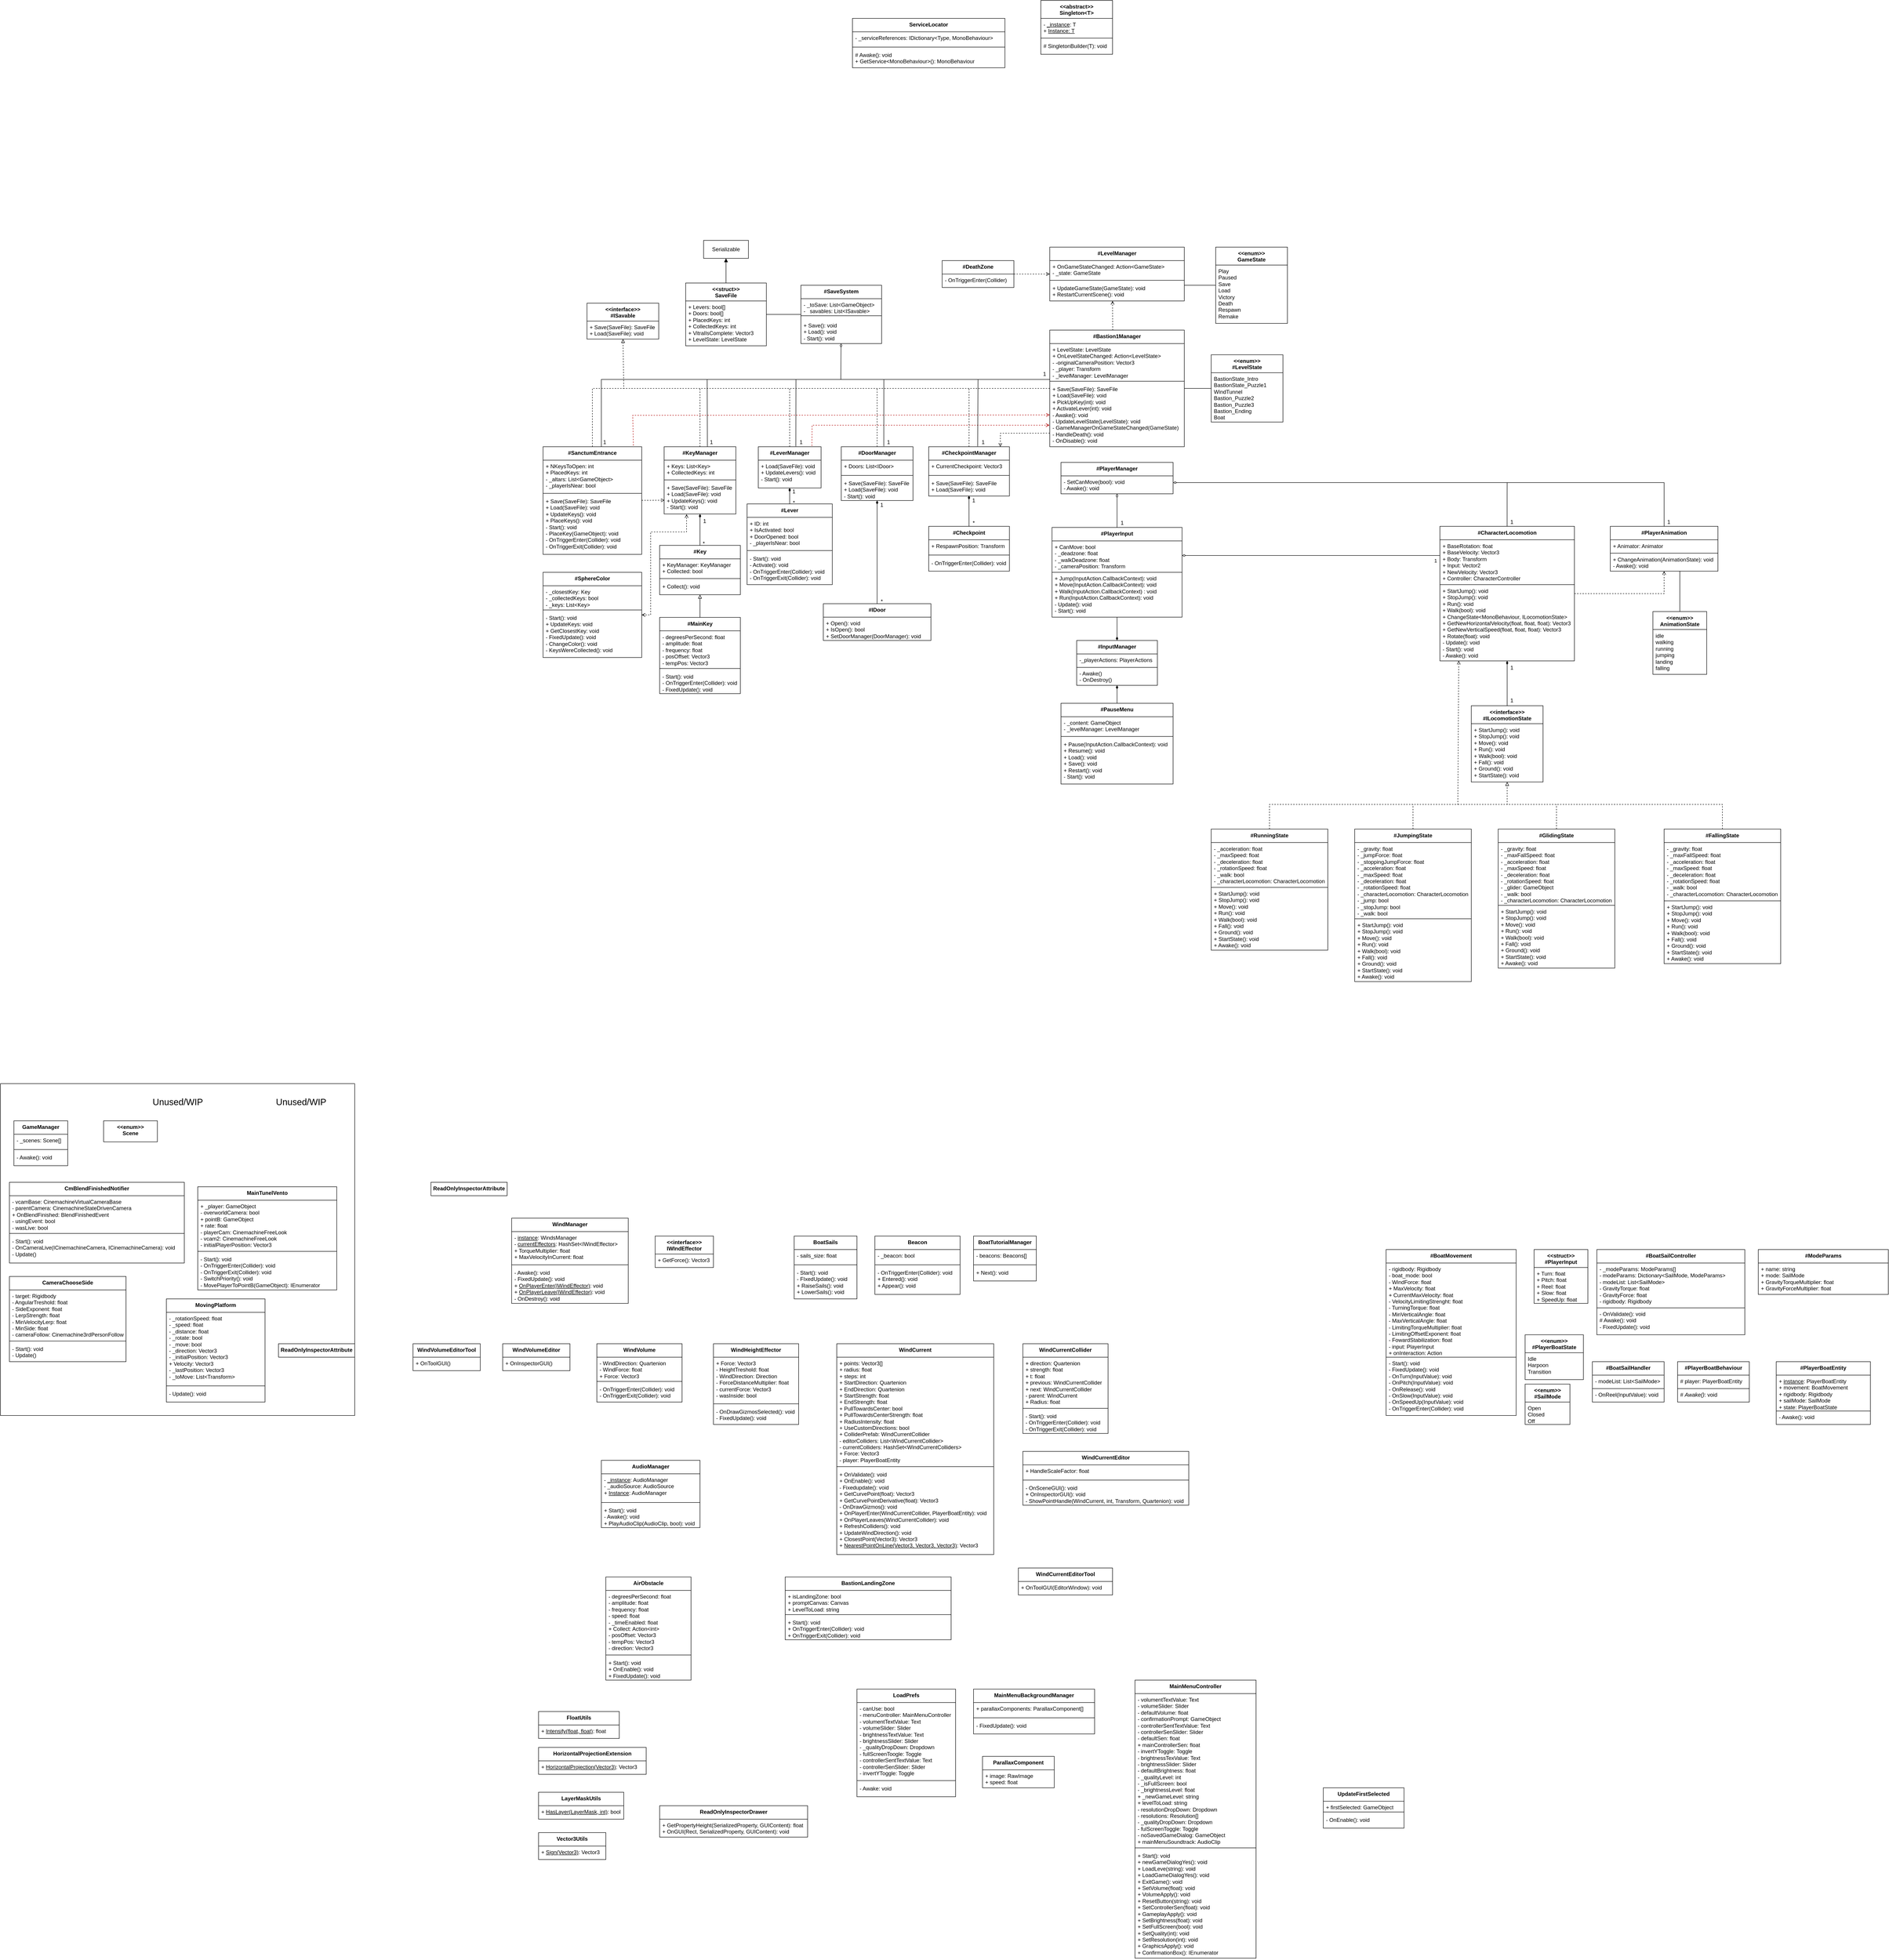 <mxfile>
    <diagram name="Page-1" id="hiDWRtrmu-53iti0Q9Xf">
        <mxGraphModel dx="6105" dy="4223" grid="1" gridSize="10" guides="1" tooltips="1" connect="1" arrows="1" fold="1" page="1" pageScale="1" pageWidth="850" pageHeight="1100" math="0" shadow="0">
            <root>
                <mxCell id="0"/>
                <mxCell id="1" parent="0"/>
                <mxCell id="k_uUMt3e5FIYH3u3VzYH-15" style="edgeStyle=orthogonalEdgeStyle;rounded=0;orthogonalLoop=1;jettySize=auto;html=1;endArrow=none;endFill=0;" parent="1" source="EqusiYMp2cIinQoo4IZe-16" target="W6KYNCeRG4IzSDQAHKKi-16" edge="1">
                    <mxGeometry relative="1" as="geometry"/>
                </mxCell>
                <mxCell id="17" style="edgeStyle=none;html=1;startArrow=none;startFill=0;endArrow=block;endFill=0;dashed=1;rounded=0;" edge="1" parent="1" source="EqusiYMp2cIinQoo4IZe-16" target="EqusiYMp2cIinQoo4IZe-21">
                    <mxGeometry relative="1" as="geometry">
                        <Array as="points">
                            <mxPoint x="-2600" y="-2200"/>
                        </Array>
                    </mxGeometry>
                </mxCell>
                <mxCell id="48" style="edgeStyle=none;rounded=0;html=1;startArrow=none;startFill=0;endArrow=none;endFill=0;" edge="1" parent="1">
                    <mxGeometry relative="1" as="geometry">
                        <mxPoint x="-2120" y="-2220" as="targetPoint"/>
                        <mxPoint x="-1650" y="-2220" as="sourcePoint"/>
                    </mxGeometry>
                </mxCell>
                <mxCell id="62" style="edgeStyle=none;rounded=0;html=1;dashed=1;startArrow=none;startFill=0;endArrow=open;endFill=0;exitX=0;exitY=0.787;exitDx=0;exitDy=0;exitPerimeter=0;entryX=0.887;entryY=0.001;entryDx=0;entryDy=0;entryPerimeter=0;" edge="1" parent="1" source="EqusiYMp2cIinQoo4IZe-19" target="wh1VDPlwhrJuEoQ05Rx--71">
                    <mxGeometry relative="1" as="geometry">
                        <Array as="points">
                            <mxPoint x="-1720" y="-2100"/>
                            <mxPoint x="-1760" y="-2100"/>
                        </Array>
                    </mxGeometry>
                </mxCell>
                <mxCell id="EqusiYMp2cIinQoo4IZe-16" value="#Bastion1Manager" style="swimlane;fontStyle=1;align=center;verticalAlign=top;childLayout=stackLayout;horizontal=1;startSize=30;horizontalStack=0;resizeParent=1;resizeParentMax=0;resizeLast=0;collapsible=1;marginBottom=0;whiteSpace=wrap;html=1;rounded=0;" parent="1" vertex="1">
                    <mxGeometry x="-1650" y="-2330" width="300" height="260" as="geometry"/>
                </mxCell>
                <mxCell id="EqusiYMp2cIinQoo4IZe-17" value="+ LevelState: LevelState&lt;br&gt;+ OnLevelStateChanged: Action&amp;lt;LevelState&amp;gt;&lt;br&gt;- -originalCameraPosition: Vector3&lt;br&gt;- _player: Transform&lt;br&gt;- _levelManager: LevelManager" style="text;strokeColor=none;fillColor=none;align=left;verticalAlign=top;spacingLeft=4;spacingRight=4;overflow=hidden;rotatable=0;points=[[0,0.5],[1,0.5]];portConstraint=eastwest;whiteSpace=wrap;html=1;rounded=0;" parent="EqusiYMp2cIinQoo4IZe-16" vertex="1">
                    <mxGeometry y="30" width="300" height="80" as="geometry"/>
                </mxCell>
                <mxCell id="EqusiYMp2cIinQoo4IZe-18" value="" style="line;strokeWidth=1;fillColor=none;align=left;verticalAlign=middle;spacingTop=-1;spacingLeft=3;spacingRight=3;rotatable=0;labelPosition=right;points=[];portConstraint=eastwest;strokeColor=inherit;rounded=0;" parent="EqusiYMp2cIinQoo4IZe-16" vertex="1">
                    <mxGeometry y="110" width="300" height="8" as="geometry"/>
                </mxCell>
                <mxCell id="EqusiYMp2cIinQoo4IZe-19" value="+ Save(SaveFile): SaveFile&lt;br&gt;+ Load(SaveFile): void&lt;br&gt;+ PickUpKey(int): void&lt;br&gt;+ ActivateLever(int): void&lt;br&gt;- Awake(): void&lt;br&gt;- UpdateLevelState(LevelState): void&lt;br&gt;- GameManagerOnGameStateChanged(GameState)&lt;br&gt;- HandleDeath(): void&lt;br&gt;- OnDisable(): void" style="text;strokeColor=none;fillColor=none;align=left;verticalAlign=top;spacingLeft=4;spacingRight=4;overflow=hidden;rotatable=0;points=[[0,0.5],[1,0.5]];portConstraint=eastwest;whiteSpace=wrap;html=1;rounded=0;" parent="EqusiYMp2cIinQoo4IZe-16" vertex="1">
                    <mxGeometry y="118" width="300" height="142" as="geometry"/>
                </mxCell>
                <mxCell id="EqusiYMp2cIinQoo4IZe-20" value="&amp;lt;&amp;lt;interface&amp;gt;&amp;gt;&lt;br&gt;#ISavable" style="swimlane;fontStyle=1;align=center;verticalAlign=top;childLayout=stackLayout;horizontal=1;startSize=40;horizontalStack=0;resizeParent=1;resizeParentMax=0;resizeLast=0;collapsible=1;marginBottom=0;whiteSpace=wrap;html=1;rounded=0;" parent="1" vertex="1">
                    <mxGeometry x="-2682" y="-2390" width="160" height="80" as="geometry">
                        <mxRectangle x="460" y="290" width="120" height="40" as="alternateBounds"/>
                    </mxGeometry>
                </mxCell>
                <mxCell id="EqusiYMp2cIinQoo4IZe-21" value="+ Save(SaveFile): SaveFile&lt;br&gt;+ Load(SaveFile): void" style="text;strokeColor=none;fillColor=none;align=left;verticalAlign=top;spacingLeft=4;spacingRight=4;overflow=hidden;rotatable=0;points=[[0,0.5],[1,0.5]];portConstraint=eastwest;whiteSpace=wrap;html=1;rounded=0;" parent="EqusiYMp2cIinQoo4IZe-20" vertex="1">
                    <mxGeometry y="40" width="160" height="40" as="geometry"/>
                </mxCell>
                <mxCell id="EqusiYMp2cIinQoo4IZe-25" value="#SaveSystem" style="swimlane;fontStyle=1;align=center;verticalAlign=top;childLayout=stackLayout;horizontal=1;startSize=30;horizontalStack=0;resizeParent=1;resizeParentMax=0;resizeLast=0;collapsible=1;marginBottom=0;whiteSpace=wrap;html=1;rounded=0;" parent="1" vertex="1">
                    <mxGeometry x="-2205" y="-2430" width="180" height="130" as="geometry"/>
                </mxCell>
                <mxCell id="EqusiYMp2cIinQoo4IZe-26" value="- _toSave: List&amp;lt;GameObject&amp;gt;&lt;br&gt;- _savables: List&amp;lt;ISavable&amp;gt;" style="text;strokeColor=none;fillColor=none;align=left;verticalAlign=top;spacingLeft=4;spacingRight=4;overflow=hidden;rotatable=0;points=[[0,0.5],[1,0.5]];portConstraint=eastwest;whiteSpace=wrap;html=1;rounded=0;" parent="EqusiYMp2cIinQoo4IZe-25" vertex="1">
                    <mxGeometry y="30" width="180" height="30" as="geometry"/>
                </mxCell>
                <mxCell id="EqusiYMp2cIinQoo4IZe-27" value="" style="line;strokeWidth=1;fillColor=none;align=left;verticalAlign=middle;spacingTop=-1;spacingLeft=3;spacingRight=3;rotatable=0;labelPosition=right;points=[];portConstraint=eastwest;strokeColor=inherit;rounded=0;" parent="EqusiYMp2cIinQoo4IZe-25" vertex="1">
                    <mxGeometry y="60" width="180" height="16" as="geometry"/>
                </mxCell>
                <mxCell id="EqusiYMp2cIinQoo4IZe-28" value="+ Save(): void&lt;br&gt;+ Load(): void&lt;br&gt;- Start(): void" style="text;strokeColor=none;fillColor=none;align=left;verticalAlign=top;spacingLeft=4;spacingRight=4;overflow=hidden;rotatable=0;points=[[0,0.5],[1,0.5]];portConstraint=eastwest;whiteSpace=wrap;html=1;rounded=0;" parent="EqusiYMp2cIinQoo4IZe-25" vertex="1">
                    <mxGeometry y="76" width="180" height="54" as="geometry"/>
                </mxCell>
                <mxCell id="W6KYNCeRG4IzSDQAHKKi-6" value="" style="edgeStyle=orthogonalEdgeStyle;rounded=0;orthogonalLoop=1;jettySize=auto;html=1;endArrow=block;endFill=1;" parent="1" source="W6KYNCeRG4IzSDQAHKKi-1" target="W6KYNCeRG4IzSDQAHKKi-5" edge="1">
                    <mxGeometry relative="1" as="geometry"/>
                </mxCell>
                <mxCell id="58" style="edgeStyle=none;rounded=0;html=1;startArrow=none;startFill=0;endArrow=none;endFill=0;" edge="1" parent="1" source="W6KYNCeRG4IzSDQAHKKi-1" target="EqusiYMp2cIinQoo4IZe-25">
                    <mxGeometry relative="1" as="geometry"/>
                </mxCell>
                <mxCell id="W6KYNCeRG4IzSDQAHKKi-1" value="&amp;lt;&amp;lt;struct&amp;gt;&amp;gt;&lt;br&gt;SaveFile" style="swimlane;fontStyle=1;align=center;verticalAlign=top;childLayout=stackLayout;horizontal=1;startSize=40;horizontalStack=0;resizeParent=1;resizeParentMax=0;resizeLast=0;collapsible=1;marginBottom=0;whiteSpace=wrap;html=1;rounded=0;" parent="1" vertex="1">
                    <mxGeometry x="-2462" y="-2435" width="180" height="140" as="geometry"/>
                </mxCell>
                <mxCell id="W6KYNCeRG4IzSDQAHKKi-2" value="+ Levers: bool[]&lt;br&gt;+ Doors: bool[]&lt;br&gt;+ PlacedKeys: int&lt;br&gt;+ CollectedKeys: int&lt;br&gt;+ VitralIsComplete: Vector3&lt;br&gt;+ LevelState: LevelState" style="text;strokeColor=none;fillColor=none;align=left;verticalAlign=top;spacingLeft=4;spacingRight=4;overflow=hidden;rotatable=0;points=[[0,0.5],[1,0.5]];portConstraint=eastwest;whiteSpace=wrap;html=1;rounded=0;" parent="W6KYNCeRG4IzSDQAHKKi-1" vertex="1">
                    <mxGeometry y="40" width="180" height="100" as="geometry"/>
                </mxCell>
                <mxCell id="W6KYNCeRG4IzSDQAHKKi-5" value="Serializable" style="rounded=0;whiteSpace=wrap;html=1;" parent="1" vertex="1">
                    <mxGeometry x="-2422" y="-2530" width="100" height="40" as="geometry"/>
                </mxCell>
                <mxCell id="W6KYNCeRG4IzSDQAHKKi-10" value="#InputManager" style="swimlane;fontStyle=1;align=center;verticalAlign=top;childLayout=stackLayout;horizontal=1;startSize=30;horizontalStack=0;resizeParent=1;resizeParentMax=0;resizeLast=0;collapsible=1;marginBottom=0;whiteSpace=wrap;html=1;rounded=0;" parent="1" vertex="1">
                    <mxGeometry x="-1590" y="-1638" width="180" height="100" as="geometry">
                        <mxRectangle x="460" y="290" width="120" height="40" as="alternateBounds"/>
                    </mxGeometry>
                </mxCell>
                <mxCell id="W6KYNCeRG4IzSDQAHKKi-14" value="-_playerActions: PlayerActions" style="text;strokeColor=default;fillColor=none;align=left;verticalAlign=top;spacingLeft=4;spacingRight=4;overflow=hidden;rotatable=0;points=[[0,0.5],[1,0.5]];portConstraint=eastwest;whiteSpace=wrap;html=1;rounded=0;" parent="W6KYNCeRG4IzSDQAHKKi-10" vertex="1">
                    <mxGeometry y="30" width="180" height="30" as="geometry"/>
                </mxCell>
                <mxCell id="W6KYNCeRG4IzSDQAHKKi-11" value="- Awake()&lt;br&gt;- OnDestroy()" style="text;strokeColor=default;fillColor=none;align=left;verticalAlign=top;spacingLeft=4;spacingRight=4;overflow=hidden;rotatable=0;points=[[0,0.5],[1,0.5]];portConstraint=eastwest;whiteSpace=wrap;html=1;rounded=0;" parent="W6KYNCeRG4IzSDQAHKKi-10" vertex="1">
                    <mxGeometry y="60" width="180" height="40" as="geometry"/>
                </mxCell>
                <mxCell id="W6KYNCeRG4IzSDQAHKKi-16" value="&amp;lt;&amp;lt;enum&amp;gt;&amp;gt;&lt;br&gt;#LevelState" style="swimlane;fontStyle=1;align=center;verticalAlign=top;childLayout=stackLayout;horizontal=1;startSize=40;horizontalStack=0;resizeParent=1;resizeParentMax=0;resizeLast=0;collapsible=1;marginBottom=0;whiteSpace=wrap;html=1;rounded=0;" parent="1" vertex="1">
                    <mxGeometry x="-1290" y="-2275" width="160" height="150" as="geometry">
                        <mxRectangle x="460" y="290" width="120" height="40" as="alternateBounds"/>
                    </mxGeometry>
                </mxCell>
                <mxCell id="W6KYNCeRG4IzSDQAHKKi-17" value="BastionState_Intro&lt;br&gt;BastionState_Puzzle1&lt;br&gt;WindTunnel&lt;br&gt;Bastion_Puzzle2&lt;br&gt;Bastion_Puzzle3&lt;br&gt;Bastion_Ending&lt;br&gt;Boat" style="text;strokeColor=none;fillColor=none;align=left;verticalAlign=top;spacingLeft=4;spacingRight=4;overflow=hidden;rotatable=0;points=[[0,0.5],[1,0.5]];portConstraint=eastwest;whiteSpace=wrap;html=1;rounded=0;" parent="W6KYNCeRG4IzSDQAHKKi-16" vertex="1">
                    <mxGeometry y="40" width="160" height="110" as="geometry"/>
                </mxCell>
                <mxCell id="k_uUMt3e5FIYH3u3VzYH-16" style="edgeStyle=orthogonalEdgeStyle;rounded=0;orthogonalLoop=1;jettySize=auto;html=1;endArrow=none;endFill=0;dashed=1;startArrow=open;startFill=0;entryX=0.468;entryY=-0.001;entryDx=0;entryDy=0;entryPerimeter=0;" parent="1" source="W6KYNCeRG4IzSDQAHKKi-18" target="EqusiYMp2cIinQoo4IZe-16" edge="1">
                    <mxGeometry relative="1" as="geometry">
                        <mxPoint x="-1320" y="-1960" as="targetPoint"/>
                        <Array as="points">
                            <mxPoint x="-1510" y="-2390"/>
                            <mxPoint x="-1510" y="-2390"/>
                        </Array>
                    </mxGeometry>
                </mxCell>
                <mxCell id="W6KYNCeRG4IzSDQAHKKi-18" value="#LevelManager" style="swimlane;fontStyle=1;align=center;verticalAlign=top;childLayout=stackLayout;horizontal=1;startSize=30;horizontalStack=0;resizeParent=1;resizeParentMax=0;resizeLast=0;collapsible=1;marginBottom=0;whiteSpace=wrap;html=1;rounded=0;" parent="1" vertex="1">
                    <mxGeometry x="-1650" y="-2515" width="300" height="120" as="geometry"/>
                </mxCell>
                <mxCell id="W6KYNCeRG4IzSDQAHKKi-19" value="+ OnGameStateChanged: Action&amp;lt;GameState&amp;gt;&lt;br&gt;- _state: GameState&lt;br&gt;" style="text;strokeColor=none;fillColor=none;align=left;verticalAlign=top;spacingLeft=4;spacingRight=4;overflow=hidden;rotatable=0;points=[[0,0.5],[1,0.5]];portConstraint=eastwest;whiteSpace=wrap;html=1;rounded=0;" parent="W6KYNCeRG4IzSDQAHKKi-18" vertex="1">
                    <mxGeometry y="30" width="300" height="40" as="geometry"/>
                </mxCell>
                <mxCell id="W6KYNCeRG4IzSDQAHKKi-20" value="" style="line;strokeWidth=1;fillColor=none;align=left;verticalAlign=middle;spacingTop=-1;spacingLeft=3;spacingRight=3;rotatable=0;labelPosition=right;points=[];portConstraint=eastwest;strokeColor=inherit;rounded=0;" parent="W6KYNCeRG4IzSDQAHKKi-18" vertex="1">
                    <mxGeometry y="70" width="300" height="8" as="geometry"/>
                </mxCell>
                <mxCell id="W6KYNCeRG4IzSDQAHKKi-21" value="+ UpdateGameState(GameState): void&lt;br&gt;+ RestartCurrentScene(): void" style="text;strokeColor=none;fillColor=none;align=left;verticalAlign=top;spacingLeft=4;spacingRight=4;overflow=hidden;rotatable=0;points=[[0,0.5],[1,0.5]];portConstraint=eastwest;whiteSpace=wrap;html=1;rounded=0;" parent="W6KYNCeRG4IzSDQAHKKi-18" vertex="1">
                    <mxGeometry y="78" width="300" height="42" as="geometry"/>
                </mxCell>
                <mxCell id="k_uUMt3e5FIYH3u3VzYH-14" style="edgeStyle=orthogonalEdgeStyle;rounded=0;orthogonalLoop=1;jettySize=auto;html=1;endArrow=none;endFill=0;" parent="1" source="W6KYNCeRG4IzSDQAHKKi-22" target="W6KYNCeRG4IzSDQAHKKi-18" edge="1">
                    <mxGeometry relative="1" as="geometry">
                        <Array as="points">
                            <mxPoint x="-1330" y="-2430"/>
                            <mxPoint x="-1330" y="-2430"/>
                        </Array>
                    </mxGeometry>
                </mxCell>
                <mxCell id="W6KYNCeRG4IzSDQAHKKi-22" value="&amp;lt;&amp;lt;enum&amp;gt;&amp;gt;&lt;br&gt;GameState" style="swimlane;fontStyle=1;align=center;verticalAlign=top;childLayout=stackLayout;horizontal=1;startSize=40;horizontalStack=0;resizeParent=1;resizeParentMax=0;resizeLast=0;collapsible=1;marginBottom=0;whiteSpace=wrap;html=1;rounded=0;" parent="1" vertex="1">
                    <mxGeometry x="-1280" y="-2515" width="160" height="170" as="geometry">
                        <mxRectangle x="460" y="290" width="120" height="40" as="alternateBounds"/>
                    </mxGeometry>
                </mxCell>
                <mxCell id="W6KYNCeRG4IzSDQAHKKi-23" value="Play&lt;br&gt;Paused&lt;br&gt;Save&lt;br&gt;Load&lt;br&gt;Victory&lt;br&gt;Death&lt;br&gt;Respawn&lt;br&gt;Remake" style="text;strokeColor=none;fillColor=none;align=left;verticalAlign=top;spacingLeft=4;spacingRight=4;overflow=hidden;rotatable=0;points=[[0,0.5],[1,0.5]];portConstraint=eastwest;whiteSpace=wrap;html=1;rounded=0;" parent="W6KYNCeRG4IzSDQAHKKi-22" vertex="1">
                    <mxGeometry y="40" width="160" height="130" as="geometry"/>
                </mxCell>
                <mxCell id="W6KYNCeRG4IzSDQAHKKi-36" value="ServiceLocator&lt;br&gt;" style="swimlane;fontStyle=1;align=center;verticalAlign=top;childLayout=stackLayout;horizontal=1;startSize=30;horizontalStack=0;resizeParent=1;resizeParentMax=0;resizeLast=0;collapsible=1;marginBottom=0;whiteSpace=wrap;html=1;rounded=0;" parent="1" vertex="1">
                    <mxGeometry x="-2090" y="-3025" width="340" height="110" as="geometry"/>
                </mxCell>
                <mxCell id="W6KYNCeRG4IzSDQAHKKi-37" value="- _serviceReferences: IDictionary&amp;lt;Type, MonoBehaviour&amp;gt;&lt;br&gt;" style="text;strokeColor=none;fillColor=none;align=left;verticalAlign=top;spacingLeft=4;spacingRight=4;overflow=hidden;rotatable=0;points=[[0,0.5],[1,0.5]];portConstraint=eastwest;whiteSpace=wrap;html=1;rounded=0;" parent="W6KYNCeRG4IzSDQAHKKi-36" vertex="1">
                    <mxGeometry y="30" width="340" height="30" as="geometry"/>
                </mxCell>
                <mxCell id="W6KYNCeRG4IzSDQAHKKi-38" value="" style="line;strokeWidth=1;fillColor=none;align=left;verticalAlign=middle;spacingTop=-1;spacingLeft=3;spacingRight=3;rotatable=0;labelPosition=right;points=[];portConstraint=eastwest;strokeColor=inherit;rounded=0;" parent="W6KYNCeRG4IzSDQAHKKi-36" vertex="1">
                    <mxGeometry y="60" width="340" height="8" as="geometry"/>
                </mxCell>
                <mxCell id="W6KYNCeRG4IzSDQAHKKi-39" value="# Awake(): void&lt;br&gt;+ GetService&amp;lt;MonoBehaviour&amp;gt;(): MonoBehaviour" style="text;strokeColor=none;fillColor=none;align=left;verticalAlign=top;spacingLeft=4;spacingRight=4;overflow=hidden;rotatable=0;points=[[0,0.5],[1,0.5]];portConstraint=eastwest;whiteSpace=wrap;html=1;rounded=0;" parent="W6KYNCeRG4IzSDQAHKKi-36" vertex="1">
                    <mxGeometry y="68" width="340" height="42" as="geometry"/>
                </mxCell>
                <mxCell id="7_FvTKRfDsuM_kTciPq4-1" value="&amp;lt;&amp;lt;abstract&amp;gt;&amp;gt;&lt;br&gt;Singleton&amp;lt;T&amp;gt;" style="swimlane;fontStyle=1;align=center;verticalAlign=top;childLayout=stackLayout;horizontal=1;startSize=40;horizontalStack=0;resizeParent=1;resizeParentMax=0;resizeLast=0;collapsible=1;marginBottom=0;whiteSpace=wrap;html=1;rounded=0;" parent="1" vertex="1">
                    <mxGeometry x="-1670" y="-3065" width="160" height="120" as="geometry"/>
                </mxCell>
                <mxCell id="7_FvTKRfDsuM_kTciPq4-2" value="- &lt;u&gt;_instance&lt;/u&gt;: T&lt;br&gt;+ &lt;u&gt;Instance: T&lt;/u&gt;" style="text;strokeColor=none;fillColor=none;align=left;verticalAlign=top;spacingLeft=4;spacingRight=4;overflow=hidden;rotatable=0;points=[[0,0.5],[1,0.5]];portConstraint=eastwest;whiteSpace=wrap;html=1;rounded=0;" parent="7_FvTKRfDsuM_kTciPq4-1" vertex="1">
                    <mxGeometry y="40" width="160" height="40" as="geometry"/>
                </mxCell>
                <mxCell id="7_FvTKRfDsuM_kTciPq4-3" value="" style="line;strokeWidth=1;fillColor=none;align=left;verticalAlign=middle;spacingTop=-1;spacingLeft=3;spacingRight=3;rotatable=0;labelPosition=right;points=[];portConstraint=eastwest;strokeColor=inherit;rounded=0;" parent="7_FvTKRfDsuM_kTciPq4-1" vertex="1">
                    <mxGeometry y="80" width="160" height="8" as="geometry"/>
                </mxCell>
                <mxCell id="7_FvTKRfDsuM_kTciPq4-4" value="# SingletonBuilder(T): void" style="text;strokeColor=none;fillColor=none;align=left;verticalAlign=top;spacingLeft=4;spacingRight=4;overflow=hidden;rotatable=0;points=[[0,0.5],[1,0.5]];portConstraint=eastwest;whiteSpace=wrap;html=1;rounded=0;" parent="7_FvTKRfDsuM_kTciPq4-1" vertex="1">
                    <mxGeometry y="88" width="160" height="32" as="geometry"/>
                </mxCell>
                <mxCell id="k_uUMt3e5FIYH3u3VzYH-6" style="edgeStyle=orthogonalEdgeStyle;rounded=0;orthogonalLoop=1;jettySize=auto;html=1;endArrow=none;endFill=0;" parent="1" edge="1">
                    <mxGeometry relative="1" as="geometry">
                        <mxPoint x="-630.11" y="-1892.5" as="sourcePoint"/>
                        <mxPoint x="-630" y="-1990" as="targetPoint"/>
                        <Array as="points">
                            <mxPoint x="-630.11" y="-1962.5"/>
                            <mxPoint x="-630.11" y="-1962.5"/>
                        </Array>
                    </mxGeometry>
                </mxCell>
                <mxCell id="16" style="edgeStyle=none;rounded=0;html=1;endArrow=open;endFill=0;startArrow=none;startFill=0;dashed=1;" edge="1" parent="1" source="KOgd2Xpb_pLB63_OI3lD-1" target="KOgd2Xpb_pLB63_OI3lD-12">
                    <mxGeometry relative="1" as="geometry">
                        <Array as="points">
                            <mxPoint x="-280" y="-1742.5"/>
                        </Array>
                    </mxGeometry>
                </mxCell>
                <object label="#CharacterLocomotion" hedietLinkedDataV1_path="../Characters/CharacterLocomotion.cs" hedietLinkedDataV1_start_col_x-num="13" hedietLinkedDataV1_start_line_x-num="95" hedietLinkedDataV1_end_col_x-num="13" hedietLinkedDataV1_end_line_x-num="95" id="KOgd2Xpb_pLB63_OI3lD-1">
                    <mxCell style="swimlane;fontStyle=1;align=center;verticalAlign=top;childLayout=stackLayout;horizontal=1;startSize=30;horizontalStack=0;resizeParent=1;resizeParentMax=0;resizeLast=0;collapsible=1;marginBottom=0;whiteSpace=wrap;html=1;rounded=0;" parent="1" vertex="1">
                        <mxGeometry x="-780" y="-1892.5" width="300" height="300" as="geometry">
                            <mxRectangle x="-960" y="-670" width="120" height="40" as="alternateBounds"/>
                        </mxGeometry>
                    </mxCell>
                </object>
                <mxCell id="KOgd2Xpb_pLB63_OI3lD-2" value="+ BaseRotation: float&lt;br&gt;+ BaseVelocity: Vector3&lt;br&gt;+ Body: Transform&lt;br&gt;+ Input: Vector2&lt;br&gt;+ NewVelocity: Vector3&lt;br&gt;+ Controller: CharacterController" style="text;strokeColor=default;fillColor=none;align=left;verticalAlign=top;spacingLeft=4;spacingRight=4;overflow=hidden;rotatable=0;points=[[0,0.5],[1,0.5]];portConstraint=eastwest;whiteSpace=wrap;html=1;rounded=0;" parent="KOgd2Xpb_pLB63_OI3lD-1" vertex="1">
                    <mxGeometry y="30" width="300" height="100" as="geometry"/>
                </mxCell>
                <mxCell id="KOgd2Xpb_pLB63_OI3lD-3" value="+ StartJump(): void&lt;br&gt;+ StopJump(): void&lt;br&gt;+ Run(): void&lt;br&gt;+ Walk(bool): void&lt;br&gt;+ ChangeState&amp;lt;MonoBehaviour, ILocomotionState&amp;gt;&lt;br&gt;+ GetNewHorizontalVelocity(float, float, float): Vector3&lt;br&gt;+ GetNewVerticalSpeed(float, float, float): Vector3&lt;br&gt;+ Rotate(float): void&lt;br&gt;- Update(): void&lt;br&gt;- Start(): void&lt;br&gt;- Awake(): void" style="text;strokeColor=default;fillColor=none;align=left;verticalAlign=top;spacingLeft=4;spacingRight=4;overflow=hidden;rotatable=0;points=[[0,0.5],[1,0.5]];portConstraint=eastwest;whiteSpace=wrap;html=1;rounded=0;" parent="KOgd2Xpb_pLB63_OI3lD-1" vertex="1">
                    <mxGeometry y="130" width="300" height="170" as="geometry"/>
                </mxCell>
                <mxCell id="KOgd2Xpb_pLB63_OI3lD-5" value="#PlayerManager" style="swimlane;fontStyle=1;align=center;verticalAlign=top;childLayout=stackLayout;horizontal=1;startSize=30;horizontalStack=0;resizeParent=1;resizeParentMax=0;resizeLast=0;collapsible=1;marginBottom=0;whiteSpace=wrap;html=1;rounded=0;" parent="1" vertex="1">
                    <mxGeometry x="-1625" y="-2035" width="250" height="70" as="geometry">
                        <mxRectangle x="460" y="290" width="120" height="40" as="alternateBounds"/>
                    </mxGeometry>
                </mxCell>
                <mxCell id="KOgd2Xpb_pLB63_OI3lD-7" value="- SetCanMove(bool): void&lt;br&gt;- Awake(): void" style="text;strokeColor=default;fillColor=none;align=left;verticalAlign=top;spacingLeft=4;spacingRight=4;overflow=hidden;rotatable=0;points=[[0,0.5],[1,0.5]];portConstraint=eastwest;whiteSpace=wrap;html=1;rounded=0;" parent="KOgd2Xpb_pLB63_OI3lD-5" vertex="1">
                    <mxGeometry y="30" width="250" height="40" as="geometry"/>
                </mxCell>
                <mxCell id="k_uUMt3e5FIYH3u3VzYH-11" style="edgeStyle=orthogonalEdgeStyle;rounded=0;orthogonalLoop=1;jettySize=auto;html=1;endArrow=diamondThin;endFill=1;" parent="1" source="KOgd2Xpb_pLB63_OI3lD-8" target="W6KYNCeRG4IzSDQAHKKi-10" edge="1">
                    <mxGeometry relative="1" as="geometry">
                        <Array as="points">
                            <mxPoint x="-1495" y="-1790"/>
                        </Array>
                    </mxGeometry>
                </mxCell>
                <mxCell id="43" style="edgeStyle=none;rounded=0;html=1;startArrow=none;startFill=0;endArrow=diamondThin;endFill=0;" edge="1" parent="1" source="KOgd2Xpb_pLB63_OI3lD-8" target="KOgd2Xpb_pLB63_OI3lD-7">
                    <mxGeometry relative="1" as="geometry"/>
                </mxCell>
                <mxCell id="KOgd2Xpb_pLB63_OI3lD-8" value="#PlayerInput" style="swimlane;fontStyle=1;align=center;verticalAlign=top;childLayout=stackLayout;horizontal=1;startSize=30;horizontalStack=0;resizeParent=1;resizeParentMax=0;resizeLast=0;collapsible=1;marginBottom=0;whiteSpace=wrap;html=1;rounded=0;" parent="1" vertex="1">
                    <mxGeometry x="-1645" y="-1890" width="290" height="200" as="geometry">
                        <mxRectangle x="460" y="290" width="120" height="40" as="alternateBounds"/>
                    </mxGeometry>
                </mxCell>
                <mxCell id="KOgd2Xpb_pLB63_OI3lD-9" value="+ CanMove: bool&lt;br&gt;- _deadzone: float&lt;br&gt;- _walkDeadzone: float&lt;br&gt;- _cameraPosition: Transform&lt;br&gt;" style="text;strokeColor=default;fillColor=none;align=left;verticalAlign=top;spacingLeft=4;spacingRight=4;overflow=hidden;rotatable=0;points=[[0,0.5],[1,0.5]];portConstraint=eastwest;whiteSpace=wrap;html=1;rounded=0;" parent="KOgd2Xpb_pLB63_OI3lD-8" vertex="1">
                    <mxGeometry y="30" width="290" height="70" as="geometry"/>
                </mxCell>
                <mxCell id="KOgd2Xpb_pLB63_OI3lD-10" value="+ Jump(InputAction.CallbackContext): void&lt;br&gt;+ Move(InputAction.CallbackContext): void&lt;br&gt;+ Walk(InputAction.CallbackContext) : void&lt;br&gt;+ Run(InputAction.CallbackContext): void&lt;br&gt;- Update(): void&lt;br&gt;- Start(): void" style="text;strokeColor=default;fillColor=none;align=left;verticalAlign=top;spacingLeft=4;spacingRight=4;overflow=hidden;rotatable=0;points=[[0,0.5],[1,0.5]];portConstraint=eastwest;whiteSpace=wrap;html=1;rounded=0;" parent="KOgd2Xpb_pLB63_OI3lD-8" vertex="1">
                    <mxGeometry y="100" width="290" height="100" as="geometry"/>
                </mxCell>
                <mxCell id="KOgd2Xpb_pLB63_OI3lD-12" value="#PlayerAnimation" style="swimlane;fontStyle=1;align=center;verticalAlign=top;childLayout=stackLayout;horizontal=1;startSize=30;horizontalStack=0;resizeParent=1;resizeParentMax=0;resizeLast=0;collapsible=1;marginBottom=0;whiteSpace=wrap;html=1;rounded=0;" parent="1" vertex="1">
                    <mxGeometry x="-400" y="-1892.5" width="240" height="100" as="geometry">
                        <mxRectangle x="460" y="290" width="120" height="40" as="alternateBounds"/>
                    </mxGeometry>
                </mxCell>
                <mxCell id="KOgd2Xpb_pLB63_OI3lD-13" value="+ Animator: Animator&lt;br&gt;" style="text;strokeColor=default;fillColor=none;align=left;verticalAlign=top;spacingLeft=4;spacingRight=4;overflow=hidden;rotatable=0;points=[[0,0.5],[1,0.5]];portConstraint=eastwest;whiteSpace=wrap;html=1;rounded=0;" parent="KOgd2Xpb_pLB63_OI3lD-12" vertex="1">
                    <mxGeometry y="30" width="240" height="30" as="geometry"/>
                </mxCell>
                <mxCell id="KOgd2Xpb_pLB63_OI3lD-14" value="+ ChangeAnimation(AnimationState): void&lt;br&gt;- Awake(): void" style="text;strokeColor=default;fillColor=none;align=left;verticalAlign=top;spacingLeft=4;spacingRight=4;overflow=hidden;rotatable=0;points=[[0,0.5],[1,0.5]];portConstraint=eastwest;whiteSpace=wrap;html=1;rounded=0;" parent="KOgd2Xpb_pLB63_OI3lD-12" vertex="1">
                    <mxGeometry y="60" width="240" height="40" as="geometry"/>
                </mxCell>
                <mxCell id="k_uUMt3e5FIYH3u3VzYH-10" style="edgeStyle=orthogonalEdgeStyle;rounded=0;orthogonalLoop=1;jettySize=auto;html=1;endArrow=none;endFill=0;" parent="1" source="KOgd2Xpb_pLB63_OI3lD-15" target="KOgd2Xpb_pLB63_OI3lD-12" edge="1">
                    <mxGeometry relative="1" as="geometry">
                        <Array as="points">
                            <mxPoint x="-245" y="-1782.5"/>
                            <mxPoint x="-245" y="-1782.5"/>
                        </Array>
                    </mxGeometry>
                </mxCell>
                <mxCell id="KOgd2Xpb_pLB63_OI3lD-15" value="&amp;lt;&amp;lt;enum&amp;gt;&amp;gt;&lt;br&gt;AnimationState" style="swimlane;fontStyle=1;align=center;verticalAlign=top;childLayout=stackLayout;horizontal=1;startSize=40;horizontalStack=0;resizeParent=1;resizeParentMax=0;resizeLast=0;collapsible=1;marginBottom=0;whiteSpace=wrap;html=1;rounded=0;" parent="1" vertex="1">
                    <mxGeometry x="-305" y="-1702.5" width="120" height="140" as="geometry">
                        <mxRectangle x="460" y="290" width="120" height="40" as="alternateBounds"/>
                    </mxGeometry>
                </mxCell>
                <mxCell id="KOgd2Xpb_pLB63_OI3lD-16" value="idle&lt;br&gt;walking&lt;br&gt;running&lt;br&gt;jumping&lt;br&gt;landing&lt;br&gt;falling" style="text;strokeColor=none;fillColor=none;align=left;verticalAlign=top;spacingLeft=4;spacingRight=4;overflow=hidden;rotatable=0;points=[[0,0.5],[1,0.5]];portConstraint=eastwest;whiteSpace=wrap;html=1;rounded=0;" parent="KOgd2Xpb_pLB63_OI3lD-15" vertex="1">
                    <mxGeometry y="40" width="120" height="100" as="geometry"/>
                </mxCell>
                <mxCell id="KOgd2Xpb_pLB63_OI3lD-32" value="#BoatMovement" style="swimlane;fontStyle=1;align=center;verticalAlign=top;childLayout=stackLayout;horizontal=1;startSize=30;horizontalStack=0;resizeParent=1;resizeParentMax=0;resizeLast=0;collapsible=1;marginBottom=0;whiteSpace=wrap;html=1;rounded=0;" parent="1" vertex="1">
                    <mxGeometry x="-900" y="-280" width="290" height="370" as="geometry">
                        <mxRectangle x="460" y="290" width="120" height="40" as="alternateBounds"/>
                    </mxGeometry>
                </mxCell>
                <mxCell id="KOgd2Xpb_pLB63_OI3lD-33" value="- rigidbody: Rigidbody&lt;br&gt;- boat_mode: bool&lt;br&gt;- WindForce: float&lt;br&gt;+ MaxVelocity: float&lt;br&gt;+ CurrentMaxVelocity: float&lt;br&gt;- VelocityLimitingStrenght: float&lt;br&gt;- TurningTorque: float&lt;br&gt;- MinVerticalAngle: float&lt;br&gt;- MaxVerticalAngle: float&lt;br&gt;- LimitingTorqueMultiplier: float&lt;br&gt;- LimitingOffsetExponent: float&lt;br&gt;- FowardStabilization: float&lt;br&gt;- input: PlayerInput&lt;br&gt;+ onInteraction: Action&amp;nbsp;" style="text;strokeColor=default;fillColor=none;align=left;verticalAlign=top;spacingLeft=4;spacingRight=4;overflow=hidden;rotatable=0;points=[[0,0.5],[1,0.5]];portConstraint=eastwest;whiteSpace=wrap;html=1;rounded=0;" parent="KOgd2Xpb_pLB63_OI3lD-32" vertex="1">
                    <mxGeometry y="30" width="290" height="210" as="geometry"/>
                </mxCell>
                <mxCell id="KOgd2Xpb_pLB63_OI3lD-34" value="- Start(): void&lt;br&gt;- FixedUpdate(): void&lt;br&gt;- OnTurn(InputValue): void&lt;br&gt;- OnPitch(InputValue): void&lt;br&gt;- OnRelease(): void&lt;br&gt;- OnSlow(InputValue): void&lt;br&gt;- OnSpeedUp(InputValue): void&lt;br&gt;- OnTriggerEnter(Collider): void" style="text;strokeColor=default;fillColor=none;align=left;verticalAlign=top;spacingLeft=4;spacingRight=4;overflow=hidden;rotatable=0;points=[[0,0.5],[1,0.5]];portConstraint=eastwest;whiteSpace=wrap;html=1;rounded=0;" parent="KOgd2Xpb_pLB63_OI3lD-32" vertex="1">
                    <mxGeometry y="240" width="290" height="130" as="geometry"/>
                </mxCell>
                <mxCell id="KOgd2Xpb_pLB63_OI3lD-36" value="&amp;lt;&amp;lt;struct&amp;gt;&amp;gt;&lt;br&gt;#PlayerInput" style="swimlane;fontStyle=1;align=center;verticalAlign=top;childLayout=stackLayout;horizontal=1;startSize=40;horizontalStack=0;resizeParent=1;resizeParentMax=0;resizeLast=0;collapsible=1;marginBottom=0;whiteSpace=wrap;html=1;rounded=0;" parent="1" vertex="1">
                    <mxGeometry x="-570" y="-280" width="120" height="120" as="geometry">
                        <mxRectangle x="460" y="290" width="120" height="40" as="alternateBounds"/>
                    </mxGeometry>
                </mxCell>
                <mxCell id="KOgd2Xpb_pLB63_OI3lD-37" value="+ Turn: float&lt;br&gt;+ Pitch: float&lt;br&gt;+ Reel: float&lt;br&gt;+ Slow: float&lt;br&gt;+ SpeedUp: float" style="text;strokeColor=none;fillColor=none;align=left;verticalAlign=top;spacingLeft=4;spacingRight=4;overflow=hidden;rotatable=0;points=[[0,0.5],[1,0.5]];portConstraint=eastwest;whiteSpace=wrap;html=1;rounded=0;" parent="KOgd2Xpb_pLB63_OI3lD-36" vertex="1">
                    <mxGeometry y="40" width="120" height="80" as="geometry"/>
                </mxCell>
                <mxCell id="KOgd2Xpb_pLB63_OI3lD-38" value="#BoatSailController" style="swimlane;fontStyle=1;align=center;verticalAlign=top;childLayout=stackLayout;horizontal=1;startSize=30;horizontalStack=0;resizeParent=1;resizeParentMax=0;resizeLast=0;collapsible=1;marginBottom=0;whiteSpace=wrap;html=1;rounded=0;" parent="1" vertex="1">
                    <mxGeometry x="-430" y="-280" width="330" height="190" as="geometry">
                        <mxRectangle x="460" y="290" width="120" height="40" as="alternateBounds"/>
                    </mxGeometry>
                </mxCell>
                <mxCell id="KOgd2Xpb_pLB63_OI3lD-39" value="- _modeParams: ModeParams[]&lt;br&gt;- modeParams: Dictionary&amp;lt;SailMode, ModeParams&amp;gt;&lt;br&gt;- modeList: List&amp;lt;SailMode&amp;gt;&lt;br&gt;- GravityTorque: float&lt;br&gt;- GravityForce: float&lt;br&gt;- rigidbody: Rigidbody" style="text;strokeColor=default;fillColor=none;align=left;verticalAlign=top;spacingLeft=4;spacingRight=4;overflow=hidden;rotatable=0;points=[[0,0.5],[1,0.5]];portConstraint=eastwest;whiteSpace=wrap;html=1;rounded=0;" parent="KOgd2Xpb_pLB63_OI3lD-38" vertex="1">
                    <mxGeometry y="30" width="330" height="100" as="geometry"/>
                </mxCell>
                <mxCell id="KOgd2Xpb_pLB63_OI3lD-40" value="- OnValidate(): void&lt;br&gt;# Awake(): void&lt;br&gt;- FixedUpdate(): void" style="text;strokeColor=default;fillColor=none;align=left;verticalAlign=top;spacingLeft=4;spacingRight=4;overflow=hidden;rotatable=0;points=[[0,0.5],[1,0.5]];portConstraint=eastwest;whiteSpace=wrap;html=1;rounded=0;" parent="KOgd2Xpb_pLB63_OI3lD-38" vertex="1">
                    <mxGeometry y="130" width="330" height="60" as="geometry"/>
                </mxCell>
                <mxCell id="KOgd2Xpb_pLB63_OI3lD-41" value="#ModeParams" style="swimlane;fontStyle=1;align=center;verticalAlign=top;childLayout=stackLayout;horizontal=1;startSize=30;horizontalStack=0;resizeParent=1;resizeParentMax=0;resizeLast=0;collapsible=1;marginBottom=0;whiteSpace=wrap;html=1;rounded=0;" parent="1" vertex="1">
                    <mxGeometry x="-70" y="-280" width="290" height="100" as="geometry">
                        <mxRectangle x="460" y="290" width="120" height="40" as="alternateBounds"/>
                    </mxGeometry>
                </mxCell>
                <mxCell id="KOgd2Xpb_pLB63_OI3lD-42" value="+ name: string&lt;br&gt;+ mode: SailMode&lt;br&gt;+ GravityTorqueMultiplier: float&lt;br&gt;+ GravityForceMultiplier: float" style="text;strokeColor=default;fillColor=none;align=left;verticalAlign=top;spacingLeft=4;spacingRight=4;overflow=hidden;rotatable=0;points=[[0,0.5],[1,0.5]];portConstraint=eastwest;whiteSpace=wrap;html=1;rounded=0;" parent="KOgd2Xpb_pLB63_OI3lD-41" vertex="1">
                    <mxGeometry y="30" width="290" height="70" as="geometry"/>
                </mxCell>
                <mxCell id="KOgd2Xpb_pLB63_OI3lD-44" value="#BoatSailHandler" style="swimlane;fontStyle=1;align=center;verticalAlign=top;childLayout=stackLayout;horizontal=1;startSize=30;horizontalStack=0;resizeParent=1;resizeParentMax=0;resizeLast=0;collapsible=1;marginBottom=0;whiteSpace=wrap;html=1;rounded=0;" parent="1" vertex="1">
                    <mxGeometry x="-440" y="-30" width="160" height="90" as="geometry">
                        <mxRectangle x="460" y="290" width="120" height="40" as="alternateBounds"/>
                    </mxGeometry>
                </mxCell>
                <mxCell id="KOgd2Xpb_pLB63_OI3lD-45" value="- modeList: List&amp;lt;SailMode&amp;gt;&lt;br&gt;" style="text;strokeColor=default;fillColor=none;align=left;verticalAlign=top;spacingLeft=4;spacingRight=4;overflow=hidden;rotatable=0;points=[[0,0.5],[1,0.5]];portConstraint=eastwest;whiteSpace=wrap;html=1;rounded=0;" parent="KOgd2Xpb_pLB63_OI3lD-44" vertex="1">
                    <mxGeometry y="30" width="160" height="30" as="geometry"/>
                </mxCell>
                <mxCell id="KOgd2Xpb_pLB63_OI3lD-46" value="- OnReel(InputValue): void" style="text;strokeColor=default;fillColor=none;align=left;verticalAlign=top;spacingLeft=4;spacingRight=4;overflow=hidden;rotatable=0;points=[[0,0.5],[1,0.5]];portConstraint=eastwest;whiteSpace=wrap;html=1;rounded=0;" parent="KOgd2Xpb_pLB63_OI3lD-44" vertex="1">
                    <mxGeometry y="60" width="160" height="30" as="geometry"/>
                </mxCell>
                <mxCell id="KOgd2Xpb_pLB63_OI3lD-47" value="#PlayerBoatBehaviour" style="swimlane;fontStyle=1;align=center;verticalAlign=top;childLayout=stackLayout;horizontal=1;startSize=30;horizontalStack=0;resizeParent=1;resizeParentMax=0;resizeLast=0;collapsible=1;marginBottom=0;whiteSpace=wrap;html=1;rounded=0;" parent="1" vertex="1">
                    <mxGeometry x="-250" y="-30" width="160" height="90" as="geometry">
                        <mxRectangle x="460" y="290" width="120" height="40" as="alternateBounds"/>
                    </mxGeometry>
                </mxCell>
                <mxCell id="KOgd2Xpb_pLB63_OI3lD-48" value="# player: PlayerBoatEntity" style="text;strokeColor=default;fillColor=none;align=left;verticalAlign=top;spacingLeft=4;spacingRight=4;overflow=hidden;rotatable=0;points=[[0,0.5],[1,0.5]];portConstraint=eastwest;whiteSpace=wrap;html=1;rounded=0;" parent="KOgd2Xpb_pLB63_OI3lD-47" vertex="1">
                    <mxGeometry y="30" width="160" height="30" as="geometry"/>
                </mxCell>
                <mxCell id="KOgd2Xpb_pLB63_OI3lD-49" value="# &lt;i&gt;Awake()&lt;/i&gt;: void" style="text;strokeColor=default;fillColor=none;align=left;verticalAlign=top;spacingLeft=4;spacingRight=4;overflow=hidden;rotatable=0;points=[[0,0.5],[1,0.5]];portConstraint=eastwest;whiteSpace=wrap;html=1;rounded=0;" parent="KOgd2Xpb_pLB63_OI3lD-47" vertex="1">
                    <mxGeometry y="60" width="160" height="30" as="geometry"/>
                </mxCell>
                <mxCell id="KOgd2Xpb_pLB63_OI3lD-50" value="#PlayerBoatEntity" style="swimlane;fontStyle=1;align=center;verticalAlign=top;childLayout=stackLayout;horizontal=1;startSize=30;horizontalStack=0;resizeParent=1;resizeParentMax=0;resizeLast=0;collapsible=1;marginBottom=0;whiteSpace=wrap;html=1;rounded=0;" parent="1" vertex="1">
                    <mxGeometry x="-30" y="-30" width="210" height="140" as="geometry">
                        <mxRectangle x="460" y="290" width="120" height="40" as="alternateBounds"/>
                    </mxGeometry>
                </mxCell>
                <mxCell id="KOgd2Xpb_pLB63_OI3lD-51" value="+ &lt;u&gt;instance&lt;/u&gt;: PlayerBoatEntity&lt;br&gt;+ movement: BoatMovement&lt;br&gt;+ rigidbody: Rigidbody&lt;br&gt;+ sailMode: SailMode&lt;br&gt;+ state: PlayerBoatState" style="text;strokeColor=default;fillColor=none;align=left;verticalAlign=top;spacingLeft=4;spacingRight=4;overflow=hidden;rotatable=0;points=[[0,0.5],[1,0.5]];portConstraint=eastwest;whiteSpace=wrap;html=1;rounded=0;" parent="KOgd2Xpb_pLB63_OI3lD-50" vertex="1">
                    <mxGeometry y="30" width="210" height="80" as="geometry"/>
                </mxCell>
                <mxCell id="KOgd2Xpb_pLB63_OI3lD-52" value="- Awake(): void" style="text;strokeColor=default;fillColor=none;align=left;verticalAlign=top;spacingLeft=4;spacingRight=4;overflow=hidden;rotatable=0;points=[[0,0.5],[1,0.5]];portConstraint=eastwest;whiteSpace=wrap;html=1;rounded=0;" parent="KOgd2Xpb_pLB63_OI3lD-50" vertex="1">
                    <mxGeometry y="110" width="210" height="30" as="geometry"/>
                </mxCell>
                <mxCell id="KOgd2Xpb_pLB63_OI3lD-53" value="&amp;lt;&amp;lt;enum&amp;gt;&amp;gt;&lt;br&gt;#PlayerBoatState" style="swimlane;fontStyle=1;align=center;verticalAlign=top;childLayout=stackLayout;horizontal=1;startSize=40;horizontalStack=0;resizeParent=1;resizeParentMax=0;resizeLast=0;collapsible=1;marginBottom=0;whiteSpace=wrap;html=1;rounded=0;" parent="1" vertex="1">
                    <mxGeometry x="-590" y="-90" width="130" height="100" as="geometry">
                        <mxRectangle x="460" y="290" width="120" height="40" as="alternateBounds"/>
                    </mxGeometry>
                </mxCell>
                <mxCell id="KOgd2Xpb_pLB63_OI3lD-54" value="Idle&lt;br&gt;Harpoon&lt;br&gt;Transition" style="text;strokeColor=none;fillColor=none;align=left;verticalAlign=top;spacingLeft=4;spacingRight=4;overflow=hidden;rotatable=0;points=[[0,0.5],[1,0.5]];portConstraint=eastwest;whiteSpace=wrap;html=1;rounded=0;" parent="KOgd2Xpb_pLB63_OI3lD-53" vertex="1">
                    <mxGeometry y="40" width="130" height="60" as="geometry"/>
                </mxCell>
                <mxCell id="KOgd2Xpb_pLB63_OI3lD-55" value="&amp;lt;&amp;lt;enum&amp;gt;&amp;gt;&lt;br&gt;#SailMode" style="swimlane;fontStyle=1;align=center;verticalAlign=top;childLayout=stackLayout;horizontal=1;startSize=40;horizontalStack=0;resizeParent=1;resizeParentMax=0;resizeLast=0;collapsible=1;marginBottom=0;whiteSpace=wrap;html=1;rounded=0;" parent="1" vertex="1">
                    <mxGeometry x="-590" y="20" width="100" height="90" as="geometry">
                        <mxRectangle x="460" y="290" width="120" height="40" as="alternateBounds"/>
                    </mxGeometry>
                </mxCell>
                <mxCell id="KOgd2Xpb_pLB63_OI3lD-56" value="Open&lt;br&gt;Closed&lt;br&gt;Off" style="text;strokeColor=none;fillColor=none;align=left;verticalAlign=top;spacingLeft=4;spacingRight=4;overflow=hidden;rotatable=0;points=[[0,0.5],[1,0.5]];portConstraint=eastwest;whiteSpace=wrap;html=1;rounded=0;" parent="KOgd2Xpb_pLB63_OI3lD-55" vertex="1">
                    <mxGeometry y="40" width="100" height="50" as="geometry"/>
                </mxCell>
                <mxCell id="k_uUMt3e5FIYH3u3VzYH-5" style="edgeStyle=orthogonalEdgeStyle;rounded=0;orthogonalLoop=1;jettySize=auto;html=1;endArrow=diamondThin;endFill=1;" parent="1" source="KOgd2Xpb_pLB63_OI3lD-59" target="KOgd2Xpb_pLB63_OI3lD-3" edge="1">
                    <mxGeometry relative="1" as="geometry">
                        <Array as="points">
                            <mxPoint x="-630" y="-1602.5"/>
                            <mxPoint x="-630" y="-1602.5"/>
                        </Array>
                    </mxGeometry>
                </mxCell>
                <mxCell id="KOgd2Xpb_pLB63_OI3lD-59" value="&amp;lt;&amp;lt;interface&amp;gt;&amp;gt;&lt;br&gt;#ILocomotionState" style="swimlane;fontStyle=1;align=center;verticalAlign=top;childLayout=stackLayout;horizontal=1;startSize=40;horizontalStack=0;resizeParent=1;resizeParentMax=0;resizeLast=0;collapsible=1;marginBottom=0;whiteSpace=wrap;html=1;rounded=0;" parent="1" vertex="1">
                    <mxGeometry x="-710" y="-1492.5" width="160" height="170" as="geometry">
                        <mxRectangle x="-960" y="-670" width="120" height="40" as="alternateBounds"/>
                    </mxGeometry>
                </mxCell>
                <mxCell id="KOgd2Xpb_pLB63_OI3lD-60" value="+ StartJump(): void&lt;br&gt;+ StopJump(): void&lt;br&gt;+ Move(): void&lt;br&gt;+ Run(): void&lt;br&gt;+ Walk(bool): void&lt;br&gt;+ Fall(): void&lt;br&gt;+ Ground(): void&lt;br&gt;+ StartState(): void" style="text;strokeColor=default;fillColor=none;align=left;verticalAlign=top;spacingLeft=4;spacingRight=4;overflow=hidden;rotatable=0;points=[[0,0.5],[1,0.5]];portConstraint=eastwest;whiteSpace=wrap;html=1;rounded=0;" parent="KOgd2Xpb_pLB63_OI3lD-59" vertex="1">
                    <mxGeometry y="40" width="160" height="130" as="geometry"/>
                </mxCell>
                <mxCell id="KOgd2Xpb_pLB63_OI3lD-62" value="" style="swimlane;startSize=0;rounded=0;" parent="1" vertex="1">
                    <mxGeometry x="-3990" y="-650" width="790" height="740" as="geometry"/>
                </mxCell>
                <mxCell id="KOgd2Xpb_pLB63_OI3lD-63" value="GameManager" style="swimlane;fontStyle=1;align=center;verticalAlign=top;childLayout=stackLayout;horizontal=1;startSize=30;horizontalStack=0;resizeParent=1;resizeParentMax=0;resizeLast=0;collapsible=1;marginBottom=0;whiteSpace=wrap;html=1;rounded=0;" parent="KOgd2Xpb_pLB63_OI3lD-62" vertex="1">
                    <mxGeometry x="30" y="83" width="120" height="100" as="geometry"/>
                </mxCell>
                <mxCell id="KOgd2Xpb_pLB63_OI3lD-64" value="- _scenes: Scene[]" style="text;strokeColor=none;fillColor=none;align=left;verticalAlign=top;spacingLeft=4;spacingRight=4;overflow=hidden;rotatable=0;points=[[0,0.5],[1,0.5]];portConstraint=eastwest;whiteSpace=wrap;html=1;rounded=0;" parent="KOgd2Xpb_pLB63_OI3lD-63" vertex="1">
                    <mxGeometry y="30" width="120" height="30" as="geometry"/>
                </mxCell>
                <mxCell id="KOgd2Xpb_pLB63_OI3lD-65" value="" style="line;strokeWidth=1;fillColor=none;align=left;verticalAlign=middle;spacingTop=-1;spacingLeft=3;spacingRight=3;rotatable=0;labelPosition=right;points=[];portConstraint=eastwest;strokeColor=inherit;rounded=0;" parent="KOgd2Xpb_pLB63_OI3lD-63" vertex="1">
                    <mxGeometry y="60" width="120" height="8" as="geometry"/>
                </mxCell>
                <mxCell id="KOgd2Xpb_pLB63_OI3lD-66" value="- Awake(): void&lt;br&gt;" style="text;strokeColor=none;fillColor=none;align=left;verticalAlign=top;spacingLeft=4;spacingRight=4;overflow=hidden;rotatable=0;points=[[0,0.5],[1,0.5]];portConstraint=eastwest;whiteSpace=wrap;html=1;rounded=0;" parent="KOgd2Xpb_pLB63_OI3lD-63" vertex="1">
                    <mxGeometry y="68" width="120" height="32" as="geometry"/>
                </mxCell>
                <mxCell id="KOgd2Xpb_pLB63_OI3lD-67" value="&amp;lt;&amp;lt;enum&amp;gt;&amp;gt;&lt;br&gt;Scene" style="swimlane;fontStyle=1;align=center;verticalAlign=top;childLayout=stackLayout;horizontal=1;startSize=60;horizontalStack=0;resizeParent=1;resizeParentMax=0;resizeLast=0;collapsible=1;marginBottom=0;whiteSpace=wrap;html=1;strokeColor=default;rounded=0;" parent="KOgd2Xpb_pLB63_OI3lD-62" vertex="1">
                    <mxGeometry x="230" y="83" width="120" height="47" as="geometry"/>
                </mxCell>
                <mxCell id="KOgd2Xpb_pLB63_OI3lD-68" value="Unused/WIP" style="text;html=1;align=center;verticalAlign=middle;resizable=0;points=[];autosize=1;strokeColor=none;fillColor=none;perimeterSpacing=1;fontSize=20;rounded=0;" parent="KOgd2Xpb_pLB63_OI3lD-62" vertex="1">
                    <mxGeometry x="325" y="20" width="140" height="40" as="geometry"/>
                </mxCell>
                <mxCell id="KOgd2Xpb_pLB63_OI3lD-69" value="CmBlendFinishedNotifier" style="swimlane;fontStyle=1;align=center;verticalAlign=top;childLayout=stackLayout;horizontal=1;startSize=30;horizontalStack=0;resizeParent=1;resizeParentMax=0;resizeLast=0;collapsible=1;marginBottom=0;whiteSpace=wrap;html=1;rounded=0;" parent="KOgd2Xpb_pLB63_OI3lD-62" vertex="1">
                    <mxGeometry x="20" y="220" width="390" height="180" as="geometry"/>
                </mxCell>
                <mxCell id="KOgd2Xpb_pLB63_OI3lD-70" value="- vcamBase: CinemachineVirtualCameraBase&lt;br&gt;- parentCamera: CinemachineStateDrivenCamera&lt;br&gt;+ OnBlendFinished: BlendFinishedEvent&lt;br&gt;- usingEvent: bool&lt;br&gt;- wasLive: bool" style="text;strokeColor=none;fillColor=none;align=left;verticalAlign=top;spacingLeft=4;spacingRight=4;overflow=hidden;rotatable=0;points=[[0,0.5],[1,0.5]];portConstraint=eastwest;whiteSpace=wrap;html=1;rounded=0;" parent="KOgd2Xpb_pLB63_OI3lD-69" vertex="1">
                    <mxGeometry y="30" width="390" height="80" as="geometry"/>
                </mxCell>
                <mxCell id="KOgd2Xpb_pLB63_OI3lD-71" value="" style="line;strokeWidth=1;fillColor=none;align=left;verticalAlign=middle;spacingTop=-1;spacingLeft=3;spacingRight=3;rotatable=0;labelPosition=right;points=[];portConstraint=eastwest;strokeColor=inherit;rounded=0;" parent="KOgd2Xpb_pLB63_OI3lD-69" vertex="1">
                    <mxGeometry y="110" width="390" height="8" as="geometry"/>
                </mxCell>
                <mxCell id="KOgd2Xpb_pLB63_OI3lD-72" value="- Start(): void&lt;br&gt;- OnCameraLive(ICinemachineCamera, ICinemachineCamera): void&lt;br&gt;- Update()" style="text;strokeColor=none;fillColor=none;align=left;verticalAlign=top;spacingLeft=4;spacingRight=4;overflow=hidden;rotatable=0;points=[[0,0.5],[1,0.5]];portConstraint=eastwest;whiteSpace=wrap;html=1;rounded=0;" parent="KOgd2Xpb_pLB63_OI3lD-69" vertex="1">
                    <mxGeometry y="118" width="390" height="62" as="geometry"/>
                </mxCell>
                <mxCell id="KOgd2Xpb_pLB63_OI3lD-73" value="CameraChooseSide" style="swimlane;fontStyle=1;align=center;verticalAlign=top;childLayout=stackLayout;horizontal=1;startSize=30;horizontalStack=0;resizeParent=1;resizeParentMax=0;resizeLast=0;collapsible=1;marginBottom=0;whiteSpace=wrap;html=1;rounded=0;" parent="KOgd2Xpb_pLB63_OI3lD-62" vertex="1">
                    <mxGeometry x="20" y="430" width="260" height="190" as="geometry"/>
                </mxCell>
                <mxCell id="KOgd2Xpb_pLB63_OI3lD-74" value="- target: Rigidbody&lt;br&gt;- AngularTreshold: float&lt;br&gt;- SideExponent: float&lt;br&gt;- LerpStrength: float&lt;br&gt;- MinVelocityLerp: float&lt;br&gt;- MinSide: float&lt;br&gt;- cameraFollow:&amp;nbsp;Cinemachine3rdPersonFollow" style="text;strokeColor=none;fillColor=none;align=left;verticalAlign=top;spacingLeft=4;spacingRight=4;overflow=hidden;rotatable=0;points=[[0,0.5],[1,0.5]];portConstraint=eastwest;whiteSpace=wrap;html=1;rounded=0;" parent="KOgd2Xpb_pLB63_OI3lD-73" vertex="1">
                    <mxGeometry y="30" width="260" height="110" as="geometry"/>
                </mxCell>
                <mxCell id="KOgd2Xpb_pLB63_OI3lD-75" value="" style="line;strokeWidth=1;fillColor=none;align=left;verticalAlign=middle;spacingTop=-1;spacingLeft=3;spacingRight=3;rotatable=0;labelPosition=right;points=[];portConstraint=eastwest;strokeColor=inherit;rounded=0;" parent="KOgd2Xpb_pLB63_OI3lD-73" vertex="1">
                    <mxGeometry y="140" width="260" height="8" as="geometry"/>
                </mxCell>
                <mxCell id="KOgd2Xpb_pLB63_OI3lD-76" value="- Start(): void&lt;br&gt;- Update()" style="text;strokeColor=none;fillColor=none;align=left;verticalAlign=top;spacingLeft=4;spacingRight=4;overflow=hidden;rotatable=0;points=[[0,0.5],[1,0.5]];portConstraint=eastwest;whiteSpace=wrap;html=1;rounded=0;" parent="KOgd2Xpb_pLB63_OI3lD-73" vertex="1">
                    <mxGeometry y="148" width="260" height="42" as="geometry"/>
                </mxCell>
                <mxCell id="wh1VDPlwhrJuEoQ05Rx--26" value="MovingPlatform" style="swimlane;fontStyle=1;align=center;verticalAlign=top;childLayout=stackLayout;horizontal=1;startSize=30;horizontalStack=0;resizeParent=1;resizeParentMax=0;resizeLast=0;collapsible=1;marginBottom=0;whiteSpace=wrap;html=1;rounded=0;" parent="KOgd2Xpb_pLB63_OI3lD-62" vertex="1">
                    <mxGeometry x="370" y="480" width="220" height="230" as="geometry"/>
                </mxCell>
                <mxCell id="wh1VDPlwhrJuEoQ05Rx--27" value="- _rotationSpeed: float&lt;br&gt;- _speed: float&lt;br&gt;- _distance: float&lt;br&gt;- _rotate: bool&lt;br&gt;- _move: bool&lt;br&gt;- _direction: Vector3&lt;br&gt;- _initialPosition: Vector3&lt;br&gt;+ Velocity: Vector3&lt;br&gt;- _lastPosition: Vector3&lt;br&gt;- _toMove: List&amp;lt;Transform&amp;gt;" style="text;strokeColor=none;fillColor=none;align=left;verticalAlign=top;spacingLeft=4;spacingRight=4;overflow=hidden;rotatable=0;points=[[0,0.5],[1,0.5]];portConstraint=eastwest;whiteSpace=wrap;html=1;rounded=0;" parent="wh1VDPlwhrJuEoQ05Rx--26" vertex="1">
                    <mxGeometry y="30" width="220" height="160" as="geometry"/>
                </mxCell>
                <mxCell id="wh1VDPlwhrJuEoQ05Rx--28" value="" style="line;strokeWidth=1;fillColor=none;align=left;verticalAlign=middle;spacingTop=-1;spacingLeft=3;spacingRight=3;rotatable=0;labelPosition=right;points=[];portConstraint=eastwest;strokeColor=inherit;rounded=0;" parent="wh1VDPlwhrJuEoQ05Rx--26" vertex="1">
                    <mxGeometry y="190" width="220" height="8" as="geometry"/>
                </mxCell>
                <mxCell id="wh1VDPlwhrJuEoQ05Rx--29" value="- Update(): void" style="text;strokeColor=none;fillColor=none;align=left;verticalAlign=top;spacingLeft=4;spacingRight=4;overflow=hidden;rotatable=0;points=[[0,0.5],[1,0.5]];portConstraint=eastwest;whiteSpace=wrap;html=1;rounded=0;" parent="wh1VDPlwhrJuEoQ05Rx--26" vertex="1">
                    <mxGeometry y="198" width="220" height="32" as="geometry"/>
                </mxCell>
                <mxCell id="wh1VDPlwhrJuEoQ05Rx--35" value="MainTunelVento" style="swimlane;fontStyle=1;align=center;verticalAlign=top;childLayout=stackLayout;horizontal=1;startSize=30;horizontalStack=0;resizeParent=1;resizeParentMax=0;resizeLast=0;collapsible=1;marginBottom=0;whiteSpace=wrap;html=1;rounded=0;" parent="KOgd2Xpb_pLB63_OI3lD-62" vertex="1">
                    <mxGeometry x="440" y="230" width="310" height="230" as="geometry"/>
                </mxCell>
                <mxCell id="wh1VDPlwhrJuEoQ05Rx--36" value="+ _player: GameObject&lt;br&gt;- overworldCamera: bool&lt;br&gt;+ pointB: GameObject&lt;br&gt;+ rate: float&lt;br&gt;- playerCam: CinemachineFreeLook&lt;br&gt;- vcam2: CinemachineFreeLook&lt;br&gt;- initialPlayerPosition: Vector3" style="text;strokeColor=none;fillColor=none;align=left;verticalAlign=top;spacingLeft=4;spacingRight=4;overflow=hidden;rotatable=0;points=[[0,0.5],[1,0.5]];portConstraint=eastwest;whiteSpace=wrap;html=1;rounded=0;" parent="wh1VDPlwhrJuEoQ05Rx--35" vertex="1">
                    <mxGeometry y="30" width="310" height="110" as="geometry"/>
                </mxCell>
                <mxCell id="wh1VDPlwhrJuEoQ05Rx--37" value="" style="line;strokeWidth=1;fillColor=none;align=left;verticalAlign=middle;spacingTop=-1;spacingLeft=3;spacingRight=3;rotatable=0;labelPosition=right;points=[];portConstraint=eastwest;strokeColor=inherit;rounded=0;" parent="wh1VDPlwhrJuEoQ05Rx--35" vertex="1">
                    <mxGeometry y="140" width="310" height="8" as="geometry"/>
                </mxCell>
                <mxCell id="wh1VDPlwhrJuEoQ05Rx--38" value="- Start(): void&lt;br&gt;- OnTriggerEnter(Collider): void&lt;br&gt;- OnTriggerExit(Collider): void&lt;br&gt;- SwitchPriority(): void&lt;br&gt;- MovePlayerToPointB(GameObject): IEnumerator" style="text;strokeColor=none;fillColor=none;align=left;verticalAlign=top;spacingLeft=4;spacingRight=4;overflow=hidden;rotatable=0;points=[[0,0.5],[1,0.5]];portConstraint=eastwest;whiteSpace=wrap;html=1;rounded=0;" parent="wh1VDPlwhrJuEoQ05Rx--35" vertex="1">
                    <mxGeometry y="148" width="310" height="82" as="geometry"/>
                </mxCell>
                <mxCell id="wh1VDPlwhrJuEoQ05Rx--95" value="ReadOnlyInspectorAttribute" style="swimlane;fontStyle=1;align=center;verticalAlign=top;childLayout=stackLayout;horizontal=1;startSize=60;horizontalStack=0;resizeParent=1;resizeParentMax=0;resizeLast=0;collapsible=1;marginBottom=0;whiteSpace=wrap;html=1;rounded=0;" parent="KOgd2Xpb_pLB63_OI3lD-62" vertex="1">
                    <mxGeometry x="620" y="580" width="170" height="30" as="geometry"/>
                </mxCell>
                <mxCell id="k_uUMt3e5FIYH3u3VzYH-4" style="edgeStyle=orthogonalEdgeStyle;rounded=0;orthogonalLoop=1;jettySize=auto;html=1;endArrow=block;endFill=0;dashed=1;" parent="1" source="KOgd2Xpb_pLB63_OI3lD-77" target="KOgd2Xpb_pLB63_OI3lD-60" edge="1">
                    <mxGeometry relative="1" as="geometry">
                        <Array as="points">
                            <mxPoint x="-150" y="-1272.5"/>
                            <mxPoint x="-630" y="-1272.5"/>
                        </Array>
                    </mxGeometry>
                </mxCell>
                <mxCell id="KOgd2Xpb_pLB63_OI3lD-77" value="#FallingState" style="swimlane;fontStyle=1;align=center;verticalAlign=top;childLayout=stackLayout;horizontal=1;startSize=30;horizontalStack=0;resizeParent=1;resizeParentMax=0;resizeLast=0;collapsible=1;marginBottom=0;whiteSpace=wrap;html=1;rounded=0;" parent="1" vertex="1">
                    <mxGeometry x="-280" y="-1217.5" width="260" height="300" as="geometry">
                        <mxRectangle x="-960" y="-670" width="120" height="40" as="alternateBounds"/>
                    </mxGeometry>
                </mxCell>
                <mxCell id="KOgd2Xpb_pLB63_OI3lD-79" value="- _gravity: float&lt;br&gt;- _maxFallSpeed: float&lt;br&gt;- _acceleration: float&lt;br&gt;- _maxSpeed: float&lt;br&gt;- _deceleration: float&lt;br&gt;- _rotationSpeed: float&lt;br&gt;- _walk: bool&lt;br&gt;- _characterLocomotion: CharacterLocomotion" style="text;strokeColor=default;fillColor=none;align=left;verticalAlign=top;spacingLeft=4;spacingRight=4;overflow=hidden;rotatable=0;points=[[0,0.5],[1,0.5]];portConstraint=eastwest;whiteSpace=wrap;html=1;rounded=0;" parent="KOgd2Xpb_pLB63_OI3lD-77" vertex="1">
                    <mxGeometry y="30" width="260" height="130" as="geometry"/>
                </mxCell>
                <mxCell id="KOgd2Xpb_pLB63_OI3lD-78" value="+ StartJump(): void&lt;br&gt;+ StopJump(): void&lt;br&gt;+ Move(): void&lt;br&gt;+ Run(): void&lt;br&gt;+ Walk(bool): void&lt;br&gt;+ Fall(): void&lt;br&gt;+ Ground(): void&lt;br&gt;+ StartState(): void&lt;br&gt;+ Awake(): void" style="text;strokeColor=default;fillColor=none;align=left;verticalAlign=top;spacingLeft=4;spacingRight=4;overflow=hidden;rotatable=0;points=[[0,0.5],[1,0.5]];portConstraint=eastwest;whiteSpace=wrap;html=1;rounded=0;" parent="KOgd2Xpb_pLB63_OI3lD-77" vertex="1">
                    <mxGeometry y="160" width="260" height="140" as="geometry"/>
                </mxCell>
                <mxCell id="12" style="edgeStyle=none;rounded=0;html=1;dashed=1;endArrow=none;endFill=0;" edge="1" parent="1" source="KOgd2Xpb_pLB63_OI3lD-80">
                    <mxGeometry relative="1" as="geometry">
                        <mxPoint x="-520" y="-1272.5" as="targetPoint"/>
                    </mxGeometry>
                </mxCell>
                <mxCell id="KOgd2Xpb_pLB63_OI3lD-80" value="#GlidingState" style="swimlane;fontStyle=1;align=center;verticalAlign=top;childLayout=stackLayout;horizontal=1;startSize=30;horizontalStack=0;resizeParent=1;resizeParentMax=0;resizeLast=0;collapsible=1;marginBottom=0;whiteSpace=wrap;html=1;rounded=0;" parent="1" vertex="1">
                    <mxGeometry x="-650" y="-1217.5" width="260" height="310" as="geometry">
                        <mxRectangle x="-960" y="-670" width="120" height="40" as="alternateBounds"/>
                    </mxGeometry>
                </mxCell>
                <mxCell id="KOgd2Xpb_pLB63_OI3lD-81" value="- _gravity: float&lt;br&gt;- _maxFallSpeed: float&lt;br&gt;- _acceleration: float&lt;br&gt;- _maxSpeed: float&lt;br&gt;- _deceleration: float&lt;br&gt;- _rotationSpeed: float&lt;br&gt;- _glider: GameObject&lt;br&gt;- _walk: bool&lt;br&gt;- _characterLocomotion: CharacterLocomotion" style="text;strokeColor=default;fillColor=none;align=left;verticalAlign=top;spacingLeft=4;spacingRight=4;overflow=hidden;rotatable=0;points=[[0,0.5],[1,0.5]];portConstraint=eastwest;whiteSpace=wrap;html=1;rounded=0;" parent="KOgd2Xpb_pLB63_OI3lD-80" vertex="1">
                    <mxGeometry y="30" width="260" height="140" as="geometry"/>
                </mxCell>
                <mxCell id="KOgd2Xpb_pLB63_OI3lD-82" value="+ StartJump(): void&lt;br&gt;+ StopJump(): void&lt;br&gt;+ Move(): void&lt;br&gt;+ Run(): void&lt;br&gt;+ Walk(bool): void&lt;br&gt;+ Fall(): void&lt;br&gt;+ Ground(): void&lt;br&gt;+ StartState(): void&lt;br&gt;+ Awake(): void" style="text;strokeColor=default;fillColor=none;align=left;verticalAlign=top;spacingLeft=4;spacingRight=4;overflow=hidden;rotatable=0;points=[[0,0.5],[1,0.5]];portConstraint=eastwest;whiteSpace=wrap;html=1;rounded=0;" parent="KOgd2Xpb_pLB63_OI3lD-80" vertex="1">
                    <mxGeometry y="170" width="260" height="140" as="geometry"/>
                </mxCell>
                <mxCell id="11" style="edgeStyle=none;rounded=0;html=1;dashed=1;endArrow=none;endFill=0;" edge="1" parent="1" source="KOgd2Xpb_pLB63_OI3lD-83">
                    <mxGeometry relative="1" as="geometry">
                        <mxPoint x="-840" y="-1272.5" as="targetPoint"/>
                    </mxGeometry>
                </mxCell>
                <mxCell id="KOgd2Xpb_pLB63_OI3lD-83" value="#JumpingState" style="swimlane;fontStyle=1;align=center;verticalAlign=top;childLayout=stackLayout;horizontal=1;startSize=30;horizontalStack=0;resizeParent=1;resizeParentMax=0;resizeLast=0;collapsible=1;marginBottom=0;whiteSpace=wrap;html=1;rounded=0;" parent="1" vertex="1">
                    <mxGeometry x="-970" y="-1217.5" width="260" height="340" as="geometry">
                        <mxRectangle x="-960" y="-670" width="120" height="40" as="alternateBounds"/>
                    </mxGeometry>
                </mxCell>
                <mxCell id="KOgd2Xpb_pLB63_OI3lD-84" value="- _gravity: float&lt;br&gt;- _jumpForce: float&lt;br&gt;- _stoppingJumpForce: float&lt;br&gt;- _acceleration: float&lt;br&gt;- _maxSpeed: float&lt;br&gt;- _deceleration: float&lt;br&gt;- _rotationSpeed: float&lt;br&gt;- _characterLocomotion: CharacterLocomotion&lt;br&gt;- _jump: bool&lt;br&gt;- _stopJump: bool&lt;br&gt;- _walk: bool" style="text;strokeColor=default;fillColor=none;align=left;verticalAlign=top;spacingLeft=4;spacingRight=4;overflow=hidden;rotatable=0;points=[[0,0.5],[1,0.5]];portConstraint=eastwest;whiteSpace=wrap;html=1;rounded=0;" parent="KOgd2Xpb_pLB63_OI3lD-83" vertex="1">
                    <mxGeometry y="30" width="260" height="170" as="geometry"/>
                </mxCell>
                <mxCell id="KOgd2Xpb_pLB63_OI3lD-85" value="+ StartJump(): void&lt;br&gt;+ StopJump(): void&lt;br&gt;+ Move(): void&lt;br&gt;+ Run(): void&lt;br&gt;+ Walk(bool): void&lt;br&gt;+ Fall(): void&lt;br&gt;+ Ground(): void&lt;br&gt;+ StartState(): void&lt;br&gt;+ Awake(): void" style="text;strokeColor=default;fillColor=none;align=left;verticalAlign=top;spacingLeft=4;spacingRight=4;overflow=hidden;rotatable=0;points=[[0,0.5],[1,0.5]];portConstraint=eastwest;whiteSpace=wrap;html=1;rounded=0;" parent="KOgd2Xpb_pLB63_OI3lD-83" vertex="1">
                    <mxGeometry y="200" width="260" height="140" as="geometry"/>
                </mxCell>
                <mxCell id="4" style="edgeStyle=none;html=1;endArrow=open;endFill=0;rounded=0;dashed=1;entryX=0.14;entryY=0.999;entryDx=0;entryDy=0;entryPerimeter=0;" edge="1" parent="1" source="KOgd2Xpb_pLB63_OI3lD-86" target="KOgd2Xpb_pLB63_OI3lD-3">
                    <mxGeometry relative="1" as="geometry">
                        <mxPoint x="-730" y="-1562.5" as="targetPoint"/>
                        <Array as="points">
                            <mxPoint x="-1160" y="-1272.5"/>
                            <mxPoint x="-740" y="-1272.5"/>
                        </Array>
                    </mxGeometry>
                </mxCell>
                <mxCell id="KOgd2Xpb_pLB63_OI3lD-86" value="#RunningState" style="swimlane;fontStyle=1;align=center;verticalAlign=top;childLayout=stackLayout;horizontal=1;startSize=30;horizontalStack=0;resizeParent=1;resizeParentMax=0;resizeLast=0;collapsible=1;marginBottom=0;whiteSpace=wrap;html=1;rounded=0;" parent="1" vertex="1">
                    <mxGeometry x="-1290" y="-1217.5" width="260" height="270" as="geometry">
                        <mxRectangle x="-960" y="-670" width="120" height="40" as="alternateBounds"/>
                    </mxGeometry>
                </mxCell>
                <mxCell id="KOgd2Xpb_pLB63_OI3lD-87" value="- _acceleration: float&lt;br&gt;- _maxSpeed: float&lt;br&gt;- _deceleration: float&lt;br&gt;- _rotationSpeed: float&lt;br&gt;- _walk: bool&lt;br&gt;- _characterLocomotion: CharacterLocomotion" style="text;strokeColor=default;fillColor=none;align=left;verticalAlign=top;spacingLeft=4;spacingRight=4;overflow=hidden;rotatable=0;points=[[0,0.5],[1,0.5]];portConstraint=eastwest;whiteSpace=wrap;html=1;rounded=0;" parent="KOgd2Xpb_pLB63_OI3lD-86" vertex="1">
                    <mxGeometry y="30" width="260" height="100" as="geometry"/>
                </mxCell>
                <mxCell id="KOgd2Xpb_pLB63_OI3lD-88" value="+ StartJump(): void&lt;br&gt;+ StopJump(): void&lt;br&gt;+ Move(): void&lt;br&gt;+ Run(): void&lt;br&gt;+ Walk(bool): void&lt;br&gt;+ Fall(): void&lt;br&gt;+ Ground(): void&lt;br&gt;+ StartState(): void&lt;br&gt;+ Awake(): void" style="text;strokeColor=default;fillColor=none;align=left;verticalAlign=top;spacingLeft=4;spacingRight=4;overflow=hidden;rotatable=0;points=[[0,0.5],[1,0.5]];portConstraint=eastwest;whiteSpace=wrap;html=1;rounded=0;" parent="KOgd2Xpb_pLB63_OI3lD-86" vertex="1">
                    <mxGeometry y="130" width="260" height="140" as="geometry"/>
                </mxCell>
                <mxCell id="KOgd2Xpb_pLB63_OI3lD-93" value="Beacon" style="swimlane;fontStyle=1;align=center;verticalAlign=top;childLayout=stackLayout;horizontal=1;startSize=30;horizontalStack=0;resizeParent=1;resizeParentMax=0;resizeLast=0;collapsible=1;marginBottom=0;whiteSpace=wrap;html=1;rounded=0;" parent="1" vertex="1">
                    <mxGeometry x="-2040" y="-310" width="190" height="130" as="geometry"/>
                </mxCell>
                <mxCell id="KOgd2Xpb_pLB63_OI3lD-94" value="- _beacon: bool" style="text;strokeColor=none;fillColor=none;align=left;verticalAlign=top;spacingLeft=4;spacingRight=4;overflow=hidden;rotatable=0;points=[[0,0.5],[1,0.5]];portConstraint=eastwest;whiteSpace=wrap;html=1;rounded=0;" parent="KOgd2Xpb_pLB63_OI3lD-93" vertex="1">
                    <mxGeometry y="30" width="190" height="30" as="geometry"/>
                </mxCell>
                <mxCell id="KOgd2Xpb_pLB63_OI3lD-95" value="" style="line;strokeWidth=1;fillColor=none;align=left;verticalAlign=middle;spacingTop=-1;spacingLeft=3;spacingRight=3;rotatable=0;labelPosition=right;points=[];portConstraint=eastwest;strokeColor=inherit;rounded=0;" parent="KOgd2Xpb_pLB63_OI3lD-93" vertex="1">
                    <mxGeometry y="60" width="190" height="8" as="geometry"/>
                </mxCell>
                <mxCell id="KOgd2Xpb_pLB63_OI3lD-96" value="- OnTriggerEnter(Collider): void&lt;br&gt;+ Entered(): void&lt;br&gt;+ Appear(): void" style="text;strokeColor=none;fillColor=none;align=left;verticalAlign=top;spacingLeft=4;spacingRight=4;overflow=hidden;rotatable=0;points=[[0,0.5],[1,0.5]];portConstraint=eastwest;whiteSpace=wrap;html=1;rounded=0;" parent="KOgd2Xpb_pLB63_OI3lD-93" vertex="1">
                    <mxGeometry y="68" width="190" height="62" as="geometry"/>
                </mxCell>
                <mxCell id="KOgd2Xpb_pLB63_OI3lD-97" value="BoatSails" style="swimlane;fontStyle=1;align=center;verticalAlign=top;childLayout=stackLayout;horizontal=1;startSize=30;horizontalStack=0;resizeParent=1;resizeParentMax=0;resizeLast=0;collapsible=1;marginBottom=0;whiteSpace=wrap;html=1;rounded=0;" parent="1" vertex="1">
                    <mxGeometry x="-2220" y="-310" width="140" height="140" as="geometry"/>
                </mxCell>
                <mxCell id="KOgd2Xpb_pLB63_OI3lD-98" value="- sails_size: float" style="text;strokeColor=none;fillColor=none;align=left;verticalAlign=top;spacingLeft=4;spacingRight=4;overflow=hidden;rotatable=0;points=[[0,0.5],[1,0.5]];portConstraint=eastwest;whiteSpace=wrap;html=1;rounded=0;" parent="KOgd2Xpb_pLB63_OI3lD-97" vertex="1">
                    <mxGeometry y="30" width="140" height="30" as="geometry"/>
                </mxCell>
                <mxCell id="KOgd2Xpb_pLB63_OI3lD-99" value="" style="line;strokeWidth=1;fillColor=none;align=left;verticalAlign=middle;spacingTop=-1;spacingLeft=3;spacingRight=3;rotatable=0;labelPosition=right;points=[];portConstraint=eastwest;strokeColor=inherit;rounded=0;" parent="KOgd2Xpb_pLB63_OI3lD-97" vertex="1">
                    <mxGeometry y="60" width="140" height="8" as="geometry"/>
                </mxCell>
                <mxCell id="KOgd2Xpb_pLB63_OI3lD-100" value="- Start(): void&lt;br&gt;- FIxedUpdate(): void&lt;br&gt;+ RaiseSails(): void&lt;br&gt;+ LowerSails(): void" style="text;strokeColor=none;fillColor=none;align=left;verticalAlign=top;spacingLeft=4;spacingRight=4;overflow=hidden;rotatable=0;points=[[0,0.5],[1,0.5]];portConstraint=eastwest;whiteSpace=wrap;html=1;rounded=0;" parent="KOgd2Xpb_pLB63_OI3lD-97" vertex="1">
                    <mxGeometry y="68" width="140" height="72" as="geometry"/>
                </mxCell>
                <mxCell id="KOgd2Xpb_pLB63_OI3lD-102" value="BoatTutorialManager" style="swimlane;fontStyle=1;align=center;verticalAlign=top;childLayout=stackLayout;horizontal=1;startSize=30;horizontalStack=0;resizeParent=1;resizeParentMax=0;resizeLast=0;collapsible=1;marginBottom=0;whiteSpace=wrap;html=1;rounded=0;" parent="1" vertex="1">
                    <mxGeometry x="-1820" y="-310" width="140" height="100" as="geometry"/>
                </mxCell>
                <mxCell id="KOgd2Xpb_pLB63_OI3lD-103" value="- beacons: Beacons[]" style="text;strokeColor=none;fillColor=none;align=left;verticalAlign=top;spacingLeft=4;spacingRight=4;overflow=hidden;rotatable=0;points=[[0,0.5],[1,0.5]];portConstraint=eastwest;whiteSpace=wrap;html=1;rounded=0;" parent="KOgd2Xpb_pLB63_OI3lD-102" vertex="1">
                    <mxGeometry y="30" width="140" height="30" as="geometry"/>
                </mxCell>
                <mxCell id="KOgd2Xpb_pLB63_OI3lD-104" value="" style="line;strokeWidth=1;fillColor=none;align=left;verticalAlign=middle;spacingTop=-1;spacingLeft=3;spacingRight=3;rotatable=0;labelPosition=right;points=[];portConstraint=eastwest;strokeColor=inherit;rounded=0;" parent="KOgd2Xpb_pLB63_OI3lD-102" vertex="1">
                    <mxGeometry y="60" width="140" height="8" as="geometry"/>
                </mxCell>
                <mxCell id="KOgd2Xpb_pLB63_OI3lD-105" value="+ Next(): void" style="text;strokeColor=none;fillColor=none;align=left;verticalAlign=top;spacingLeft=4;spacingRight=4;overflow=hidden;rotatable=0;points=[[0,0.5],[1,0.5]];portConstraint=eastwest;whiteSpace=wrap;html=1;rounded=0;" parent="KOgd2Xpb_pLB63_OI3lD-102" vertex="1">
                    <mxGeometry y="68" width="140" height="32" as="geometry"/>
                </mxCell>
                <mxCell id="KOgd2Xpb_pLB63_OI3lD-106" value="WindVolume" style="swimlane;fontStyle=1;align=center;verticalAlign=top;childLayout=stackLayout;horizontal=1;startSize=30;horizontalStack=0;resizeParent=1;resizeParentMax=0;resizeLast=0;collapsible=1;marginBottom=0;whiteSpace=wrap;html=1;rounded=0;" parent="1" vertex="1">
                    <mxGeometry x="-2660" y="-70" width="190" height="130" as="geometry"/>
                </mxCell>
                <mxCell id="KOgd2Xpb_pLB63_OI3lD-107" value="-&amp;nbsp;WindDirection: Quartenion&lt;br&gt;- WindForce: float&lt;br&gt;+ Force: Vector3" style="text;strokeColor=none;fillColor=none;align=left;verticalAlign=top;spacingLeft=4;spacingRight=4;overflow=hidden;rotatable=0;points=[[0,0.5],[1,0.5]];portConstraint=eastwest;whiteSpace=wrap;html=1;rounded=0;" parent="KOgd2Xpb_pLB63_OI3lD-106" vertex="1">
                    <mxGeometry y="30" width="190" height="50" as="geometry"/>
                </mxCell>
                <mxCell id="KOgd2Xpb_pLB63_OI3lD-108" value="" style="line;strokeWidth=1;fillColor=none;align=left;verticalAlign=middle;spacingTop=-1;spacingLeft=3;spacingRight=3;rotatable=0;labelPosition=right;points=[];portConstraint=eastwest;strokeColor=inherit;rounded=0;" parent="KOgd2Xpb_pLB63_OI3lD-106" vertex="1">
                    <mxGeometry y="80" width="190" height="8" as="geometry"/>
                </mxCell>
                <mxCell id="KOgd2Xpb_pLB63_OI3lD-109" value="- OnTriggerEnter(Collider): void&lt;br&gt;- OnTriggerExit(Collider): void" style="text;strokeColor=none;fillColor=none;align=left;verticalAlign=top;spacingLeft=4;spacingRight=4;overflow=hidden;rotatable=0;points=[[0,0.5],[1,0.5]];portConstraint=eastwest;whiteSpace=wrap;html=1;rounded=0;" parent="KOgd2Xpb_pLB63_OI3lD-106" vertex="1">
                    <mxGeometry y="88" width="190" height="42" as="geometry"/>
                </mxCell>
                <mxCell id="KOgd2Xpb_pLB63_OI3lD-110" value="&amp;lt;&amp;lt;interface&amp;gt;&amp;gt;&lt;br&gt;IWIndEffector" style="swimlane;fontStyle=1;align=center;verticalAlign=top;childLayout=stackLayout;horizontal=1;startSize=40;horizontalStack=0;resizeParent=1;resizeParentMax=0;resizeLast=0;collapsible=1;marginBottom=0;whiteSpace=wrap;html=1;rounded=0;" parent="1" vertex="1">
                    <mxGeometry x="-2530" y="-310" width="130" height="70" as="geometry"/>
                </mxCell>
                <mxCell id="KOgd2Xpb_pLB63_OI3lD-111" value="+ GetForce(): Vector3&amp;nbsp;" style="text;strokeColor=none;fillColor=none;align=left;verticalAlign=top;spacingLeft=4;spacingRight=4;overflow=hidden;rotatable=0;points=[[0,0.5],[1,0.5]];portConstraint=eastwest;whiteSpace=wrap;html=1;rounded=0;" parent="KOgd2Xpb_pLB63_OI3lD-110" vertex="1">
                    <mxGeometry y="40" width="130" height="30" as="geometry"/>
                </mxCell>
                <mxCell id="KOgd2Xpb_pLB63_OI3lD-114" value="WindManager" style="swimlane;fontStyle=1;align=center;verticalAlign=top;childLayout=stackLayout;horizontal=1;startSize=30;horizontalStack=0;resizeParent=1;resizeParentMax=0;resizeLast=0;collapsible=1;marginBottom=0;whiteSpace=wrap;html=1;rounded=0;" parent="1" vertex="1">
                    <mxGeometry x="-2850" y="-350" width="260" height="190" as="geometry"/>
                </mxCell>
                <mxCell id="KOgd2Xpb_pLB63_OI3lD-115" value="- &lt;u&gt;instance&lt;/u&gt;: WindsManager&lt;br&gt;-&amp;nbsp;&lt;u&gt;currentEffectors&lt;/u&gt;: HashSet&amp;lt;IWindEffector&amp;gt;&lt;br&gt;+ TorqueMultiplier: float&lt;br&gt;+ MaxVelocityInCurrent: float" style="text;strokeColor=none;fillColor=none;align=left;verticalAlign=top;spacingLeft=4;spacingRight=4;overflow=hidden;rotatable=0;points=[[0,0.5],[1,0.5]];portConstraint=eastwest;whiteSpace=wrap;html=1;rounded=0;" parent="KOgd2Xpb_pLB63_OI3lD-114" vertex="1">
                    <mxGeometry y="30" width="260" height="70" as="geometry"/>
                </mxCell>
                <mxCell id="KOgd2Xpb_pLB63_OI3lD-116" value="" style="line;strokeWidth=1;fillColor=none;align=left;verticalAlign=middle;spacingTop=-1;spacingLeft=3;spacingRight=3;rotatable=0;labelPosition=right;points=[];portConstraint=eastwest;strokeColor=inherit;rounded=0;" parent="KOgd2Xpb_pLB63_OI3lD-114" vertex="1">
                    <mxGeometry y="100" width="260" height="8" as="geometry"/>
                </mxCell>
                <mxCell id="KOgd2Xpb_pLB63_OI3lD-117" value="- Awake(): void&lt;br&gt;- FixedUpdate(): void&lt;br&gt;+ &lt;u&gt;OnPlayerEnter(IWindEffector)&lt;/u&gt;: void&lt;br&gt;+ &lt;u&gt;OnPlayerLeave(IWindEffector)&lt;/u&gt;: void&lt;br&gt;- OnDestroy(): void&lt;br&gt;" style="text;strokeColor=none;fillColor=none;align=left;verticalAlign=top;spacingLeft=4;spacingRight=4;overflow=hidden;rotatable=0;points=[[0,0.5],[1,0.5]];portConstraint=eastwest;whiteSpace=wrap;html=1;rounded=0;" parent="KOgd2Xpb_pLB63_OI3lD-114" vertex="1">
                    <mxGeometry y="108" width="260" height="82" as="geometry"/>
                </mxCell>
                <mxCell id="KOgd2Xpb_pLB63_OI3lD-118" value="WindVolumeEditor" style="swimlane;fontStyle=1;align=center;verticalAlign=top;childLayout=stackLayout;horizontal=1;startSize=30;horizontalStack=0;resizeParent=1;resizeParentMax=0;resizeLast=0;collapsible=1;marginBottom=0;whiteSpace=wrap;html=1;rounded=0;" parent="1" vertex="1">
                    <mxGeometry x="-2870" y="-70" width="150" height="60" as="geometry"/>
                </mxCell>
                <mxCell id="KOgd2Xpb_pLB63_OI3lD-119" value="+ OnInspectorGUI()" style="text;strokeColor=none;fillColor=none;align=left;verticalAlign=top;spacingLeft=4;spacingRight=4;overflow=hidden;rotatable=0;points=[[0,0.5],[1,0.5]];portConstraint=eastwest;whiteSpace=wrap;html=1;rounded=0;" parent="KOgd2Xpb_pLB63_OI3lD-118" vertex="1">
                    <mxGeometry y="30" width="150" height="30" as="geometry"/>
                </mxCell>
                <mxCell id="KOgd2Xpb_pLB63_OI3lD-122" value="WindVolumeEditorTool" style="swimlane;fontStyle=1;align=center;verticalAlign=top;childLayout=stackLayout;horizontal=1;startSize=30;horizontalStack=0;resizeParent=1;resizeParentMax=0;resizeLast=0;collapsible=1;marginBottom=0;whiteSpace=wrap;html=1;rounded=0;" parent="1" vertex="1">
                    <mxGeometry x="-3070" y="-70" width="150" height="60" as="geometry"/>
                </mxCell>
                <mxCell id="KOgd2Xpb_pLB63_OI3lD-123" value="+ OnToolGUI()" style="text;strokeColor=none;fillColor=none;align=left;verticalAlign=top;spacingLeft=4;spacingRight=4;overflow=hidden;rotatable=0;points=[[0,0.5],[1,0.5]];portConstraint=eastwest;whiteSpace=wrap;html=1;rounded=0;" parent="KOgd2Xpb_pLB63_OI3lD-122" vertex="1">
                    <mxGeometry y="30" width="150" height="30" as="geometry"/>
                </mxCell>
                <mxCell id="KOgd2Xpb_pLB63_OI3lD-124" value="WindHeightEffector" style="swimlane;fontStyle=1;align=center;verticalAlign=top;childLayout=stackLayout;horizontal=1;startSize=30;horizontalStack=0;resizeParent=1;resizeParentMax=0;resizeLast=0;collapsible=1;marginBottom=0;whiteSpace=wrap;html=1;rounded=0;" parent="1" vertex="1">
                    <mxGeometry x="-2400" y="-70" width="190" height="180" as="geometry"/>
                </mxCell>
                <mxCell id="KOgd2Xpb_pLB63_OI3lD-125" value="+ Force: Vector3&lt;br&gt;- HeightTreshold: float&lt;br&gt;- WindDirection: Direction&lt;br&gt;- ForceDistanceMultiplier: float&lt;br&gt;- currentForce: Vector3&lt;br&gt;- wasInside: bool" style="text;strokeColor=none;fillColor=none;align=left;verticalAlign=top;spacingLeft=4;spacingRight=4;overflow=hidden;rotatable=0;points=[[0,0.5],[1,0.5]];portConstraint=eastwest;whiteSpace=wrap;html=1;rounded=0;" parent="KOgd2Xpb_pLB63_OI3lD-124" vertex="1">
                    <mxGeometry y="30" width="190" height="100" as="geometry"/>
                </mxCell>
                <mxCell id="KOgd2Xpb_pLB63_OI3lD-126" value="" style="line;strokeWidth=1;fillColor=none;align=left;verticalAlign=middle;spacingTop=-1;spacingLeft=3;spacingRight=3;rotatable=0;labelPosition=right;points=[];portConstraint=eastwest;strokeColor=inherit;rounded=0;" parent="KOgd2Xpb_pLB63_OI3lD-124" vertex="1">
                    <mxGeometry y="130" width="190" height="8" as="geometry"/>
                </mxCell>
                <mxCell id="KOgd2Xpb_pLB63_OI3lD-127" value="-&amp;nbsp;OnDrawGizmosSelected(): void&lt;br&gt;- FixedUpdate(): void" style="text;strokeColor=none;fillColor=none;align=left;verticalAlign=top;spacingLeft=4;spacingRight=4;overflow=hidden;rotatable=0;points=[[0,0.5],[1,0.5]];portConstraint=eastwest;whiteSpace=wrap;html=1;rounded=0;" parent="KOgd2Xpb_pLB63_OI3lD-124" vertex="1">
                    <mxGeometry y="138" width="190" height="42" as="geometry"/>
                </mxCell>
                <mxCell id="KOgd2Xpb_pLB63_OI3lD-128" value="WindCurrent" style="swimlane;fontStyle=1;align=center;verticalAlign=top;childLayout=stackLayout;horizontal=1;startSize=30;horizontalStack=0;resizeParent=1;resizeParentMax=0;resizeLast=0;collapsible=1;marginBottom=0;whiteSpace=wrap;html=1;rounded=0;" parent="1" vertex="1">
                    <mxGeometry x="-2125" y="-70" width="350" height="470" as="geometry"/>
                </mxCell>
                <mxCell id="KOgd2Xpb_pLB63_OI3lD-129" value="+ points: Vector3[]&lt;br&gt;+ radius: float&lt;br&gt;+ steps: int&lt;br&gt;+ StartDirection: Quartenion&lt;br&gt;+ EndDirection: Quartenion&lt;br&gt;+ StartStrength: float&lt;br&gt;+ EndStrength: float&lt;br&gt;+ PullTowardsCenter: bool&lt;br&gt;+ PullTowardsCenterStrength: float&lt;br&gt;+ RadiusIntensity: float&lt;br&gt;+ UseCustomDirections: bool&lt;br&gt;+ ColliderPrefab: WindCurrentCollider&lt;br&gt;- editorColliders: List&amp;lt;WindCurrentCollider&amp;gt;&lt;br&gt;- currentColliders: HashSet&amp;lt;WindCurrentColliders&amp;gt;&lt;br&gt;+ Force: Vector3&lt;br&gt;- player: PlayerBoatEntity" style="text;strokeColor=none;fillColor=none;align=left;verticalAlign=top;spacingLeft=4;spacingRight=4;overflow=hidden;rotatable=0;points=[[0,0.5],[1,0.5]];portConstraint=eastwest;whiteSpace=wrap;html=1;rounded=0;" parent="KOgd2Xpb_pLB63_OI3lD-128" vertex="1">
                    <mxGeometry y="30" width="350" height="240" as="geometry"/>
                </mxCell>
                <mxCell id="KOgd2Xpb_pLB63_OI3lD-130" value="" style="line;strokeWidth=1;fillColor=none;align=left;verticalAlign=middle;spacingTop=-1;spacingLeft=3;spacingRight=3;rotatable=0;labelPosition=right;points=[];portConstraint=eastwest;strokeColor=inherit;rounded=0;" parent="KOgd2Xpb_pLB63_OI3lD-128" vertex="1">
                    <mxGeometry y="270" width="350" height="8" as="geometry"/>
                </mxCell>
                <mxCell id="KOgd2Xpb_pLB63_OI3lD-131" value="+ OnValidate(): void&lt;br&gt;+ OnEnable(): void&lt;br&gt;- Fixedupdate(): void&lt;br&gt;+ GetCurvePoint(float): Vector3&lt;br&gt;+&amp;nbsp;GetCurvePointDerivative(float): Vector3&lt;br&gt;- OnDrawGizmos(): void&lt;br&gt;+ OnPlayerEnter(WindCurrentCollider, PlayerBoatEntity): void&lt;br&gt;+ OnPlayerLeaves(WindCurrentCollider): void&lt;br&gt;+ RefreshColliders(): void&lt;br&gt;+ UpdateWindDirection(): void&lt;br&gt;+ ClosestPoint(Vector3): Vector3&lt;br&gt;+ &lt;u&gt;NearestPointOnLine(Vector3, Vector3, Vector3)&lt;/u&gt;: Vector3" style="text;strokeColor=none;fillColor=none;align=left;verticalAlign=top;spacingLeft=4;spacingRight=4;overflow=hidden;rotatable=0;points=[[0,0.5],[1,0.5]];portConstraint=eastwest;whiteSpace=wrap;html=1;rounded=0;" parent="KOgd2Xpb_pLB63_OI3lD-128" vertex="1">
                    <mxGeometry y="278" width="350" height="192" as="geometry"/>
                </mxCell>
                <mxCell id="KOgd2Xpb_pLB63_OI3lD-132" value="WindCurrentCollider" style="swimlane;fontStyle=1;align=center;verticalAlign=top;childLayout=stackLayout;horizontal=1;startSize=30;horizontalStack=0;resizeParent=1;resizeParentMax=0;resizeLast=0;collapsible=1;marginBottom=0;whiteSpace=wrap;html=1;rounded=0;" parent="1" vertex="1">
                    <mxGeometry x="-1710" y="-70" width="190" height="200" as="geometry"/>
                </mxCell>
                <mxCell id="KOgd2Xpb_pLB63_OI3lD-133" value="+ direction: Quartenion&lt;br&gt;+ strength: float&lt;br&gt;+ t: float&lt;br&gt;+ previous: WindCurrentCollider&lt;br&gt;+ next: WindCurrentCollider&lt;br&gt;- parent: WindCurrent&lt;br&gt;+ Radius: float&lt;br&gt;" style="text;strokeColor=none;fillColor=none;align=left;verticalAlign=top;spacingLeft=4;spacingRight=4;overflow=hidden;rotatable=0;points=[[0,0.5],[1,0.5]];portConstraint=eastwest;whiteSpace=wrap;html=1;rounded=0;" parent="KOgd2Xpb_pLB63_OI3lD-132" vertex="1">
                    <mxGeometry y="30" width="190" height="110" as="geometry"/>
                </mxCell>
                <mxCell id="KOgd2Xpb_pLB63_OI3lD-134" value="" style="line;strokeWidth=1;fillColor=none;align=left;verticalAlign=middle;spacingTop=-1;spacingLeft=3;spacingRight=3;rotatable=0;labelPosition=right;points=[];portConstraint=eastwest;strokeColor=inherit;rounded=0;" parent="KOgd2Xpb_pLB63_OI3lD-132" vertex="1">
                    <mxGeometry y="140" width="190" height="8" as="geometry"/>
                </mxCell>
                <mxCell id="KOgd2Xpb_pLB63_OI3lD-135" value="- Start(): void&lt;br&gt;- OnTriggerEnter(Collider): void&lt;br&gt;- OnTriggerExit(Collider): void" style="text;strokeColor=none;fillColor=none;align=left;verticalAlign=top;spacingLeft=4;spacingRight=4;overflow=hidden;rotatable=0;points=[[0,0.5],[1,0.5]];portConstraint=eastwest;whiteSpace=wrap;html=1;rounded=0;" parent="KOgd2Xpb_pLB63_OI3lD-132" vertex="1">
                    <mxGeometry y="148" width="190" height="52" as="geometry"/>
                </mxCell>
                <mxCell id="KOgd2Xpb_pLB63_OI3lD-136" value="WindCurrentEditor" style="swimlane;fontStyle=1;align=center;verticalAlign=top;childLayout=stackLayout;horizontal=1;startSize=30;horizontalStack=0;resizeParent=1;resizeParentMax=0;resizeLast=0;collapsible=1;marginBottom=0;whiteSpace=wrap;html=1;rounded=0;" parent="1" vertex="1">
                    <mxGeometry x="-1710" y="170" width="370" height="120" as="geometry"/>
                </mxCell>
                <mxCell id="KOgd2Xpb_pLB63_OI3lD-137" value="+ HandleScaleFactor: float&lt;br&gt;" style="text;strokeColor=none;fillColor=none;align=left;verticalAlign=top;spacingLeft=4;spacingRight=4;overflow=hidden;rotatable=0;points=[[0,0.5],[1,0.5]];portConstraint=eastwest;whiteSpace=wrap;html=1;rounded=0;" parent="KOgd2Xpb_pLB63_OI3lD-136" vertex="1">
                    <mxGeometry y="30" width="370" height="30" as="geometry"/>
                </mxCell>
                <mxCell id="KOgd2Xpb_pLB63_OI3lD-138" value="" style="line;strokeWidth=1;fillColor=none;align=left;verticalAlign=middle;spacingTop=-1;spacingLeft=3;spacingRight=3;rotatable=0;labelPosition=right;points=[];portConstraint=eastwest;strokeColor=inherit;rounded=0;" parent="KOgd2Xpb_pLB63_OI3lD-136" vertex="1">
                    <mxGeometry y="60" width="370" height="8" as="geometry"/>
                </mxCell>
                <mxCell id="KOgd2Xpb_pLB63_OI3lD-139" value="- OnSceneGUI(): void&lt;br&gt;+ OnInspectorGUI(): void&lt;br&gt;- ShowPointHandle(WindCurrent, int, Transform, Quartenion): void" style="text;strokeColor=none;fillColor=none;align=left;verticalAlign=top;spacingLeft=4;spacingRight=4;overflow=hidden;rotatable=0;points=[[0,0.5],[1,0.5]];portConstraint=eastwest;whiteSpace=wrap;html=1;rounded=0;" parent="KOgd2Xpb_pLB63_OI3lD-136" vertex="1">
                    <mxGeometry y="68" width="370" height="52" as="geometry"/>
                </mxCell>
                <mxCell id="wh1VDPlwhrJuEoQ05Rx--1" value="WindCurrentEditorTool" style="swimlane;fontStyle=1;align=center;verticalAlign=top;childLayout=stackLayout;horizontal=1;startSize=30;horizontalStack=0;resizeParent=1;resizeParentMax=0;resizeLast=0;collapsible=1;marginBottom=0;whiteSpace=wrap;html=1;rounded=0;" parent="1" vertex="1">
                    <mxGeometry x="-1720" y="430" width="210" height="60" as="geometry"/>
                </mxCell>
                <mxCell id="wh1VDPlwhrJuEoQ05Rx--4" value="+ OnToolGUI(EditorWindow): void" style="text;strokeColor=none;fillColor=none;align=left;verticalAlign=top;spacingLeft=4;spacingRight=4;overflow=hidden;rotatable=0;points=[[0,0.5],[1,0.5]];portConstraint=eastwest;whiteSpace=wrap;html=1;rounded=0;" parent="wh1VDPlwhrJuEoQ05Rx--1" vertex="1">
                    <mxGeometry y="30" width="210" height="30" as="geometry"/>
                </mxCell>
                <mxCell id="wh1VDPlwhrJuEoQ05Rx--6" value="BastionLandingZone" style="swimlane;fontStyle=1;align=center;verticalAlign=top;childLayout=stackLayout;horizontal=1;startSize=30;horizontalStack=0;resizeParent=1;resizeParentMax=0;resizeLast=0;collapsible=1;marginBottom=0;whiteSpace=wrap;html=1;rounded=0;" parent="1" vertex="1">
                    <mxGeometry x="-2240" y="450" width="370" height="140" as="geometry"/>
                </mxCell>
                <mxCell id="wh1VDPlwhrJuEoQ05Rx--7" value="+ isLandingZone: bool&lt;br&gt;+ promptCanvas: Canvas&lt;br&gt;+ LevelToLoad: string" style="text;strokeColor=none;fillColor=none;align=left;verticalAlign=top;spacingLeft=4;spacingRight=4;overflow=hidden;rotatable=0;points=[[0,0.5],[1,0.5]];portConstraint=eastwest;whiteSpace=wrap;html=1;rounded=0;" parent="wh1VDPlwhrJuEoQ05Rx--6" vertex="1">
                    <mxGeometry y="30" width="370" height="50" as="geometry"/>
                </mxCell>
                <mxCell id="wh1VDPlwhrJuEoQ05Rx--8" value="" style="line;strokeWidth=1;fillColor=none;align=left;verticalAlign=middle;spacingTop=-1;spacingLeft=3;spacingRight=3;rotatable=0;labelPosition=right;points=[];portConstraint=eastwest;strokeColor=inherit;rounded=0;" parent="wh1VDPlwhrJuEoQ05Rx--6" vertex="1">
                    <mxGeometry y="80" width="370" height="8" as="geometry"/>
                </mxCell>
                <mxCell id="wh1VDPlwhrJuEoQ05Rx--9" value="+ Start(): void&lt;br&gt;+ OnTriggerEnter(Collider): void&lt;br&gt;+ OnTriggerExit(Collider): void" style="text;strokeColor=none;fillColor=none;align=left;verticalAlign=top;spacingLeft=4;spacingRight=4;overflow=hidden;rotatable=0;points=[[0,0.5],[1,0.5]];portConstraint=eastwest;whiteSpace=wrap;html=1;rounded=0;" parent="wh1VDPlwhrJuEoQ05Rx--6" vertex="1">
                    <mxGeometry y="88" width="370" height="52" as="geometry"/>
                </mxCell>
                <mxCell id="wh1VDPlwhrJuEoQ05Rx--10" value="AirObstacle" style="swimlane;fontStyle=1;align=center;verticalAlign=top;childLayout=stackLayout;horizontal=1;startSize=30;horizontalStack=0;resizeParent=1;resizeParentMax=0;resizeLast=0;collapsible=1;marginBottom=0;whiteSpace=wrap;html=1;rounded=0;" parent="1" vertex="1">
                    <mxGeometry x="-2640" y="450" width="190" height="230" as="geometry"/>
                </mxCell>
                <mxCell id="wh1VDPlwhrJuEoQ05Rx--11" value="- degreesPerSecond: float&lt;br&gt;- amplitude: float&lt;br&gt;- frequency: float&lt;br&gt;- speed: float&lt;br&gt;- _timeEnabled: float&lt;br&gt;+ Collect: Action&amp;lt;int&amp;gt;&lt;br&gt;- posOffset: Vector3&lt;br&gt;- tempPos: Vector3&lt;br&gt;- direction: Vector3" style="text;strokeColor=none;fillColor=none;align=left;verticalAlign=top;spacingLeft=4;spacingRight=4;overflow=hidden;rotatable=0;points=[[0,0.5],[1,0.5]];portConstraint=eastwest;whiteSpace=wrap;html=1;rounded=0;" parent="wh1VDPlwhrJuEoQ05Rx--10" vertex="1">
                    <mxGeometry y="30" width="190" height="140" as="geometry"/>
                </mxCell>
                <mxCell id="wh1VDPlwhrJuEoQ05Rx--12" value="" style="line;strokeWidth=1;fillColor=none;align=left;verticalAlign=middle;spacingTop=-1;spacingLeft=3;spacingRight=3;rotatable=0;labelPosition=right;points=[];portConstraint=eastwest;strokeColor=inherit;rounded=0;" parent="wh1VDPlwhrJuEoQ05Rx--10" vertex="1">
                    <mxGeometry y="170" width="190" height="8" as="geometry"/>
                </mxCell>
                <mxCell id="wh1VDPlwhrJuEoQ05Rx--13" value="+ Start(): void&lt;br&gt;+ OnEnable(): void&lt;br&gt;+ FixedUpdate(): void" style="text;strokeColor=none;fillColor=none;align=left;verticalAlign=top;spacingLeft=4;spacingRight=4;overflow=hidden;rotatable=0;points=[[0,0.5],[1,0.5]];portConstraint=eastwest;whiteSpace=wrap;html=1;rounded=0;" parent="wh1VDPlwhrJuEoQ05Rx--10" vertex="1">
                    <mxGeometry y="178" width="190" height="52" as="geometry"/>
                </mxCell>
                <mxCell id="wh1VDPlwhrJuEoQ05Rx--14" value="AudioManager" style="swimlane;fontStyle=1;align=center;verticalAlign=top;childLayout=stackLayout;horizontal=1;startSize=30;horizontalStack=0;resizeParent=1;resizeParentMax=0;resizeLast=0;collapsible=1;marginBottom=0;whiteSpace=wrap;html=1;rounded=0;" parent="1" vertex="1">
                    <mxGeometry x="-2650" y="190" width="220" height="150" as="geometry"/>
                </mxCell>
                <mxCell id="wh1VDPlwhrJuEoQ05Rx--15" value="- &lt;u&gt;_instance&lt;/u&gt;: AudioManager&lt;br&gt;- _audioSource: AudioSource&lt;br&gt;+ &lt;u&gt;Instance&lt;/u&gt;: AudioManager" style="text;strokeColor=none;fillColor=none;align=left;verticalAlign=top;spacingLeft=4;spacingRight=4;overflow=hidden;rotatable=0;points=[[0,0.5],[1,0.5]];portConstraint=eastwest;whiteSpace=wrap;html=1;rounded=0;" parent="wh1VDPlwhrJuEoQ05Rx--14" vertex="1">
                    <mxGeometry y="30" width="220" height="60" as="geometry"/>
                </mxCell>
                <mxCell id="wh1VDPlwhrJuEoQ05Rx--16" value="" style="line;strokeWidth=1;fillColor=none;align=left;verticalAlign=middle;spacingTop=-1;spacingLeft=3;spacingRight=3;rotatable=0;labelPosition=right;points=[];portConstraint=eastwest;strokeColor=inherit;rounded=0;" parent="wh1VDPlwhrJuEoQ05Rx--14" vertex="1">
                    <mxGeometry y="90" width="220" height="8" as="geometry"/>
                </mxCell>
                <mxCell id="wh1VDPlwhrJuEoQ05Rx--17" value="+ Start(): void&lt;br&gt;- Awake(): void&lt;br&gt;+ PlayAudioClip(AudioClip, bool): void" style="text;strokeColor=none;fillColor=none;align=left;verticalAlign=top;spacingLeft=4;spacingRight=4;overflow=hidden;rotatable=0;points=[[0,0.5],[1,0.5]];portConstraint=eastwest;whiteSpace=wrap;html=1;rounded=0;" parent="wh1VDPlwhrJuEoQ05Rx--14" vertex="1">
                    <mxGeometry y="98" width="220" height="52" as="geometry"/>
                </mxCell>
                <mxCell id="39" style="edgeStyle=none;rounded=0;html=1;dashed=1;startArrow=open;startFill=0;endArrow=open;endFill=0;entryX=0.313;entryY=1.007;entryDx=0;entryDy=0;entryPerimeter=0;" edge="1" parent="1" source="wh1VDPlwhrJuEoQ05Rx--18" target="wh1VDPlwhrJuEoQ05Rx--54">
                    <mxGeometry relative="1" as="geometry">
                        <Array as="points">
                            <mxPoint x="-2540" y="-1695"/>
                            <mxPoint x="-2540" y="-1880"/>
                            <mxPoint x="-2460" y="-1880"/>
                        </Array>
                    </mxGeometry>
                </mxCell>
                <mxCell id="wh1VDPlwhrJuEoQ05Rx--18" value="#SphereColor" style="swimlane;fontStyle=1;align=center;verticalAlign=top;childLayout=stackLayout;horizontal=1;startSize=30;horizontalStack=0;resizeParent=1;resizeParentMax=0;resizeLast=0;collapsible=1;marginBottom=0;whiteSpace=wrap;html=1;rounded=0;" parent="1" vertex="1">
                    <mxGeometry x="-2780" y="-1790" width="220" height="190" as="geometry"/>
                </mxCell>
                <mxCell id="wh1VDPlwhrJuEoQ05Rx--19" value="- _closestKey: Key&lt;br&gt;- _collectedKeys: bool&lt;br&gt;- _keys: List&amp;lt;Key&amp;gt;" style="text;strokeColor=none;fillColor=none;align=left;verticalAlign=top;spacingLeft=4;spacingRight=4;overflow=hidden;rotatable=0;points=[[0,0.5],[1,0.5]];portConstraint=eastwest;whiteSpace=wrap;html=1;rounded=0;" parent="wh1VDPlwhrJuEoQ05Rx--18" vertex="1">
                    <mxGeometry y="30" width="220" height="50" as="geometry"/>
                </mxCell>
                <mxCell id="wh1VDPlwhrJuEoQ05Rx--20" value="" style="line;strokeWidth=1;fillColor=none;align=left;verticalAlign=middle;spacingTop=-1;spacingLeft=3;spacingRight=3;rotatable=0;labelPosition=right;points=[];portConstraint=eastwest;strokeColor=inherit;rounded=0;" parent="wh1VDPlwhrJuEoQ05Rx--18" vertex="1">
                    <mxGeometry y="80" width="220" height="8" as="geometry"/>
                </mxCell>
                <mxCell id="wh1VDPlwhrJuEoQ05Rx--21" value="- Start(): void&lt;br&gt;+ UpdateKeys: void&lt;br&gt;+ GetClosestKey: void&lt;br&gt;- FixedUpdate(): void&lt;br&gt;- ChangeColor(): void&lt;br&gt;- KeysWereCollected(): void" style="text;strokeColor=none;fillColor=none;align=left;verticalAlign=top;spacingLeft=4;spacingRight=4;overflow=hidden;rotatable=0;points=[[0,0.5],[1,0.5]];portConstraint=eastwest;whiteSpace=wrap;html=1;rounded=0;" parent="wh1VDPlwhrJuEoQ05Rx--18" vertex="1">
                    <mxGeometry y="88" width="220" height="102" as="geometry"/>
                </mxCell>
                <mxCell id="22" style="edgeStyle=none;rounded=0;html=1;dashed=1;startArrow=none;startFill=0;endArrow=none;endFill=0;" edge="1" parent="1" source="wh1VDPlwhrJuEoQ05Rx--22">
                    <mxGeometry relative="1" as="geometry">
                        <mxPoint x="-2600" y="-2200" as="targetPoint"/>
                        <Array as="points">
                            <mxPoint x="-2670" y="-2200"/>
                        </Array>
                    </mxGeometry>
                </mxCell>
                <mxCell id="38" style="edgeStyle=none;rounded=0;html=1;startArrow=none;startFill=0;endArrow=open;endFill=0;dashed=1;entryX=0.006;entryY=0.574;entryDx=0;entryDy=0;entryPerimeter=0;" edge="1" parent="1" source="wh1VDPlwhrJuEoQ05Rx--22" target="wh1VDPlwhrJuEoQ05Rx--54">
                    <mxGeometry relative="1" as="geometry"/>
                </mxCell>
                <mxCell id="45" style="edgeStyle=none;rounded=0;html=1;startArrow=none;startFill=0;endArrow=diamondThin;endFill=0;exitX=0.269;exitY=1.028;exitDx=0;exitDy=0;exitPerimeter=0;" edge="1" parent="1" source="51" target="EqusiYMp2cIinQoo4IZe-25">
                    <mxGeometry relative="1" as="geometry">
                        <mxPoint x="-2660" y="-2280" as="targetPoint"/>
                        <Array as="points">
                            <mxPoint x="-2650" y="-2220"/>
                            <mxPoint x="-2116" y="-2220"/>
                        </Array>
                    </mxGeometry>
                </mxCell>
                <mxCell id="63" style="edgeStyle=none;rounded=0;html=1;dashed=1;startArrow=none;startFill=0;endArrow=open;endFill=0;exitX=0.916;exitY=-0.011;exitDx=0;exitDy=0;exitPerimeter=0;fillColor=#e51400;strokeColor=#B20000;" edge="1" parent="1" source="wh1VDPlwhrJuEoQ05Rx--22" target="EqusiYMp2cIinQoo4IZe-19">
                    <mxGeometry relative="1" as="geometry">
                        <Array as="points">
                            <mxPoint x="-2580" y="-2140"/>
                        </Array>
                    </mxGeometry>
                </mxCell>
                <mxCell id="wh1VDPlwhrJuEoQ05Rx--22" value="#SanctumEntrance" style="swimlane;fontStyle=1;align=center;verticalAlign=top;childLayout=stackLayout;horizontal=1;startSize=30;horizontalStack=0;resizeParent=1;resizeParentMax=0;resizeLast=0;collapsible=1;marginBottom=0;whiteSpace=wrap;html=1;rounded=0;" parent="1" vertex="1">
                    <mxGeometry x="-2780" y="-2070" width="220" height="240" as="geometry"/>
                </mxCell>
                <mxCell id="wh1VDPlwhrJuEoQ05Rx--23" value="+ NKeysToOpen: int&lt;br&gt;+ PlacedKeys: int&lt;br&gt;- _altars: List&amp;lt;GameObject&amp;gt;&lt;br&gt;- _playerIsNear: bool" style="text;strokeColor=none;fillColor=none;align=left;verticalAlign=top;spacingLeft=4;spacingRight=4;overflow=hidden;rotatable=0;points=[[0,0.5],[1,0.5]];portConstraint=eastwest;whiteSpace=wrap;html=1;rounded=0;" parent="wh1VDPlwhrJuEoQ05Rx--22" vertex="1">
                    <mxGeometry y="30" width="220" height="70" as="geometry"/>
                </mxCell>
                <mxCell id="wh1VDPlwhrJuEoQ05Rx--24" value="" style="line;strokeWidth=1;fillColor=none;align=left;verticalAlign=middle;spacingTop=-1;spacingLeft=3;spacingRight=3;rotatable=0;labelPosition=right;points=[];portConstraint=eastwest;strokeColor=inherit;rounded=0;" parent="wh1VDPlwhrJuEoQ05Rx--22" vertex="1">
                    <mxGeometry y="100" width="220" height="8" as="geometry"/>
                </mxCell>
                <mxCell id="wh1VDPlwhrJuEoQ05Rx--25" value="+ Save(SaveFile): SaveFile&lt;br&gt;+ Load(SaveFile): void&lt;br&gt;+ UpdateKeys(): void&lt;br&gt;+ PlaceKeys(): void&lt;br&gt;- Start(): void&lt;br&gt;- PlaceKey(GameObject): void&lt;br&gt;- OnTriggerEnter(Collider): void&lt;br&gt;- OnTriggerExit(Collider): void" style="text;strokeColor=none;fillColor=none;align=left;verticalAlign=top;spacingLeft=4;spacingRight=4;overflow=hidden;rotatable=0;points=[[0,0.5],[1,0.5]];portConstraint=eastwest;whiteSpace=wrap;html=1;rounded=0;" parent="wh1VDPlwhrJuEoQ05Rx--22" vertex="1">
                    <mxGeometry y="108" width="220" height="132" as="geometry"/>
                </mxCell>
                <mxCell id="61" style="edgeStyle=none;rounded=0;html=1;dashed=1;startArrow=none;startFill=0;endArrow=open;endFill=0;" edge="1" parent="1" source="wh1VDPlwhrJuEoQ05Rx--30" target="W6KYNCeRG4IzSDQAHKKi-18">
                    <mxGeometry relative="1" as="geometry"/>
                </mxCell>
                <mxCell id="wh1VDPlwhrJuEoQ05Rx--30" value="#DeathZone" style="swimlane;fontStyle=1;align=center;verticalAlign=top;childLayout=stackLayout;horizontal=1;startSize=30;horizontalStack=0;resizeParent=1;resizeParentMax=0;resizeLast=0;collapsible=1;marginBottom=0;whiteSpace=wrap;html=1;rounded=0;" parent="1" vertex="1">
                    <mxGeometry x="-1890" y="-2485" width="160" height="60" as="geometry"/>
                </mxCell>
                <mxCell id="wh1VDPlwhrJuEoQ05Rx--33" value="- OnTriggerEnter(Collider)" style="text;strokeColor=none;fillColor=none;align=left;verticalAlign=top;spacingLeft=4;spacingRight=4;overflow=hidden;rotatable=0;points=[[0,0.5],[1,0.5]];portConstraint=eastwest;whiteSpace=wrap;html=1;rounded=0;" parent="wh1VDPlwhrJuEoQ05Rx--30" vertex="1">
                    <mxGeometry y="30" width="160" height="30" as="geometry"/>
                </mxCell>
                <mxCell id="24" style="edgeStyle=none;rounded=0;html=1;dashed=1;startArrow=none;startFill=0;endArrow=none;endFill=0;" edge="1" parent="1" source="wh1VDPlwhrJuEoQ05Rx--43">
                    <mxGeometry relative="1" as="geometry">
                        <mxPoint x="-2230" y="-2200" as="targetPoint"/>
                    </mxGeometry>
                </mxCell>
                <mxCell id="47" style="edgeStyle=none;rounded=0;html=1;startArrow=none;startFill=0;endArrow=none;endFill=0;exitX=0.598;exitY=-0.01;exitDx=0;exitDy=0;exitPerimeter=0;" edge="1" parent="1" source="wh1VDPlwhrJuEoQ05Rx--43">
                    <mxGeometry relative="1" as="geometry">
                        <mxPoint x="-2216" y="-2220" as="targetPoint"/>
                    </mxGeometry>
                </mxCell>
                <mxCell id="64" style="edgeStyle=none;rounded=0;html=1;dashed=1;startArrow=none;startFill=0;endArrow=open;endFill=0;exitX=0.854;exitY=-0.019;exitDx=0;exitDy=0;exitPerimeter=0;entryX=-0.002;entryY=0.662;entryDx=0;entryDy=0;entryPerimeter=0;fillColor=#e51400;strokeColor=#B20000;" edge="1" parent="1" source="wh1VDPlwhrJuEoQ05Rx--43" target="EqusiYMp2cIinQoo4IZe-19">
                    <mxGeometry relative="1" as="geometry">
                        <mxPoint x="-2100" y="-2120" as="targetPoint"/>
                        <Array as="points">
                            <mxPoint x="-2180" y="-2118"/>
                        </Array>
                    </mxGeometry>
                </mxCell>
                <mxCell id="wh1VDPlwhrJuEoQ05Rx--43" value="#LeverManager" style="swimlane;fontStyle=1;align=center;verticalAlign=top;childLayout=stackLayout;horizontal=1;startSize=30;horizontalStack=0;resizeParent=1;resizeParentMax=0;resizeLast=0;collapsible=1;marginBottom=0;whiteSpace=wrap;html=1;rounded=0;" parent="1" vertex="1">
                    <mxGeometry x="-2300" y="-2070" width="140" height="92" as="geometry"/>
                </mxCell>
                <mxCell id="wh1VDPlwhrJuEoQ05Rx--46" value="+ Load(SaveFile): void&lt;br&gt;+ UpdateLevers(): void&lt;br&gt;- Start(): void" style="text;strokeColor=none;fillColor=none;align=left;verticalAlign=top;spacingLeft=4;spacingRight=4;overflow=hidden;rotatable=0;points=[[0,0.5],[1,0.5]];portConstraint=eastwest;whiteSpace=wrap;html=1;rounded=0;" parent="wh1VDPlwhrJuEoQ05Rx--43" vertex="1">
                    <mxGeometry y="30" width="140" height="62" as="geometry"/>
                </mxCell>
                <mxCell id="k_uUMt3e5FIYH3u3VzYH-19" style="edgeStyle=orthogonalEdgeStyle;rounded=0;orthogonalLoop=1;jettySize=auto;html=1;endArrow=diamondThin;endFill=1;" parent="1" source="wh1VDPlwhrJuEoQ05Rx--47" target="wh1VDPlwhrJuEoQ05Rx--43" edge="1">
                    <mxGeometry relative="1" as="geometry"/>
                </mxCell>
                <mxCell id="wh1VDPlwhrJuEoQ05Rx--47" value="#Lever" style="swimlane;fontStyle=1;align=center;verticalAlign=top;childLayout=stackLayout;horizontal=1;startSize=30;horizontalStack=0;resizeParent=1;resizeParentMax=0;resizeLast=0;collapsible=1;marginBottom=0;whiteSpace=wrap;html=1;rounded=0;" parent="1" vertex="1">
                    <mxGeometry x="-2325" y="-1942.5" width="190" height="180" as="geometry"/>
                </mxCell>
                <mxCell id="wh1VDPlwhrJuEoQ05Rx--48" value="+ ID: int&lt;br&gt;+ IsActivated: bool&lt;br&gt;+ DoorOpened: bool&lt;br&gt;- _playerIsNear: bool" style="text;strokeColor=none;fillColor=none;align=left;verticalAlign=top;spacingLeft=4;spacingRight=4;overflow=hidden;rotatable=0;points=[[0,0.5],[1,0.5]];portConstraint=eastwest;whiteSpace=wrap;html=1;rounded=0;" parent="wh1VDPlwhrJuEoQ05Rx--47" vertex="1">
                    <mxGeometry y="30" width="190" height="70" as="geometry"/>
                </mxCell>
                <mxCell id="wh1VDPlwhrJuEoQ05Rx--49" value="" style="line;strokeWidth=1;fillColor=none;align=left;verticalAlign=middle;spacingTop=-1;spacingLeft=3;spacingRight=3;rotatable=0;labelPosition=right;points=[];portConstraint=eastwest;strokeColor=inherit;rounded=0;" parent="wh1VDPlwhrJuEoQ05Rx--47" vertex="1">
                    <mxGeometry y="100" width="190" height="8" as="geometry"/>
                </mxCell>
                <mxCell id="wh1VDPlwhrJuEoQ05Rx--50" value="- Start(): void&lt;br&gt;- Activate(): void&lt;br&gt;- OnTriggerEnter(Collider): void&lt;br&gt;- OnTriggerExit(Collider): void" style="text;strokeColor=none;fillColor=none;align=left;verticalAlign=top;spacingLeft=4;spacingRight=4;overflow=hidden;rotatable=0;points=[[0,0.5],[1,0.5]];portConstraint=eastwest;whiteSpace=wrap;html=1;rounded=0;" parent="wh1VDPlwhrJuEoQ05Rx--47" vertex="1">
                    <mxGeometry y="108" width="190" height="72" as="geometry"/>
                </mxCell>
                <mxCell id="23" style="edgeStyle=none;rounded=0;html=1;dashed=1;startArrow=none;startFill=0;endArrow=none;endFill=0;" edge="1" parent="1" source="wh1VDPlwhrJuEoQ05Rx--51">
                    <mxGeometry relative="1" as="geometry">
                        <mxPoint x="-2430" y="-2200" as="targetPoint"/>
                    </mxGeometry>
                </mxCell>
                <mxCell id="46" style="edgeStyle=none;rounded=0;html=1;startArrow=none;startFill=0;endArrow=none;endFill=0;exitX=0.603;exitY=-0.004;exitDx=0;exitDy=0;exitPerimeter=0;" edge="1" parent="1" source="wh1VDPlwhrJuEoQ05Rx--51">
                    <mxGeometry relative="1" as="geometry">
                        <mxPoint x="-2414" y="-2220" as="targetPoint"/>
                    </mxGeometry>
                </mxCell>
                <mxCell id="wh1VDPlwhrJuEoQ05Rx--51" value="#KeyManager" style="swimlane;fontStyle=1;align=center;verticalAlign=top;childLayout=stackLayout;horizontal=1;startSize=30;horizontalStack=0;resizeParent=1;resizeParentMax=0;resizeLast=0;collapsible=1;marginBottom=0;whiteSpace=wrap;html=1;rounded=0;" parent="1" vertex="1">
                    <mxGeometry x="-2510" y="-2070" width="160" height="150" as="geometry"/>
                </mxCell>
                <mxCell id="wh1VDPlwhrJuEoQ05Rx--52" value="+ Keys: List&amp;lt;Key&amp;gt;&lt;br&gt;+ CollectedKeys: int" style="text;strokeColor=none;fillColor=none;align=left;verticalAlign=top;spacingLeft=4;spacingRight=4;overflow=hidden;rotatable=0;points=[[0,0.5],[1,0.5]];portConstraint=eastwest;whiteSpace=wrap;html=1;rounded=0;" parent="wh1VDPlwhrJuEoQ05Rx--51" vertex="1">
                    <mxGeometry y="30" width="160" height="40" as="geometry"/>
                </mxCell>
                <mxCell id="wh1VDPlwhrJuEoQ05Rx--53" value="" style="line;strokeWidth=1;fillColor=none;align=left;verticalAlign=middle;spacingTop=-1;spacingLeft=3;spacingRight=3;rotatable=0;labelPosition=right;points=[];portConstraint=eastwest;strokeColor=inherit;rounded=0;" parent="wh1VDPlwhrJuEoQ05Rx--51" vertex="1">
                    <mxGeometry y="70" width="160" height="8" as="geometry"/>
                </mxCell>
                <mxCell id="wh1VDPlwhrJuEoQ05Rx--54" value="+ Save(SaveFile): SaveFile&lt;br&gt;+ Load(SaveFile): void&lt;br&gt;+ UpdateKeys(): void&lt;br&gt;- Start(): void" style="text;strokeColor=none;fillColor=none;align=left;verticalAlign=top;spacingLeft=4;spacingRight=4;overflow=hidden;rotatable=0;points=[[0,0.5],[1,0.5]];portConstraint=eastwest;whiteSpace=wrap;html=1;rounded=0;" parent="wh1VDPlwhrJuEoQ05Rx--51" vertex="1">
                    <mxGeometry y="78" width="160" height="72" as="geometry"/>
                </mxCell>
                <mxCell id="35" style="edgeStyle=none;rounded=0;html=1;startArrow=none;startFill=0;endArrow=diamondThin;endFill=1;" edge="1" parent="1" source="wh1VDPlwhrJuEoQ05Rx--55" target="wh1VDPlwhrJuEoQ05Rx--54">
                    <mxGeometry relative="1" as="geometry"/>
                </mxCell>
                <mxCell id="wh1VDPlwhrJuEoQ05Rx--55" value="#Key" style="swimlane;fontStyle=1;align=center;verticalAlign=top;childLayout=stackLayout;horizontal=1;startSize=30;horizontalStack=0;resizeParent=1;resizeParentMax=0;resizeLast=0;collapsible=1;marginBottom=0;whiteSpace=wrap;html=1;rounded=0;" parent="1" vertex="1">
                    <mxGeometry x="-2520" y="-1850" width="180" height="110" as="geometry"/>
                </mxCell>
                <mxCell id="wh1VDPlwhrJuEoQ05Rx--56" value="+ KeyManager: KeyManager&lt;br&gt;+ Collected: bool" style="text;strokeColor=none;fillColor=none;align=left;verticalAlign=top;spacingLeft=4;spacingRight=4;overflow=hidden;rotatable=0;points=[[0,0.5],[1,0.5]];portConstraint=eastwest;whiteSpace=wrap;html=1;rounded=0;" parent="wh1VDPlwhrJuEoQ05Rx--55" vertex="1">
                    <mxGeometry y="30" width="180" height="40" as="geometry"/>
                </mxCell>
                <mxCell id="wh1VDPlwhrJuEoQ05Rx--57" value="" style="line;strokeWidth=1;fillColor=none;align=left;verticalAlign=middle;spacingTop=-1;spacingLeft=3;spacingRight=3;rotatable=0;labelPosition=right;points=[];portConstraint=eastwest;strokeColor=inherit;rounded=0;" parent="wh1VDPlwhrJuEoQ05Rx--55" vertex="1">
                    <mxGeometry y="70" width="180" height="8" as="geometry"/>
                </mxCell>
                <mxCell id="wh1VDPlwhrJuEoQ05Rx--58" value="+ Collect(): void" style="text;strokeColor=none;fillColor=none;align=left;verticalAlign=top;spacingLeft=4;spacingRight=4;overflow=hidden;rotatable=0;points=[[0,0.5],[1,0.5]];portConstraint=eastwest;whiteSpace=wrap;html=1;rounded=0;" parent="wh1VDPlwhrJuEoQ05Rx--55" vertex="1">
                    <mxGeometry y="78" width="180" height="32" as="geometry"/>
                </mxCell>
                <mxCell id="40" style="edgeStyle=none;rounded=0;html=1;startArrow=none;startFill=0;endArrow=block;endFill=0;" edge="1" parent="1" source="wh1VDPlwhrJuEoQ05Rx--59" target="wh1VDPlwhrJuEoQ05Rx--58">
                    <mxGeometry relative="1" as="geometry"/>
                </mxCell>
                <mxCell id="wh1VDPlwhrJuEoQ05Rx--59" value="#MainKey" style="swimlane;fontStyle=1;align=center;verticalAlign=top;childLayout=stackLayout;horizontal=1;startSize=30;horizontalStack=0;resizeParent=1;resizeParentMax=0;resizeLast=0;collapsible=1;marginBottom=0;whiteSpace=wrap;html=1;rounded=0;" parent="1" vertex="1">
                    <mxGeometry x="-2520" y="-1689.5" width="180" height="170" as="geometry"/>
                </mxCell>
                <mxCell id="wh1VDPlwhrJuEoQ05Rx--60" value="- degreesPerSecond: float&lt;br&gt;- amplitude: float&lt;br&gt;- frequency: float&lt;br&gt;- posOffset: Vector3&lt;br&gt;- tempPos: Vector3" style="text;strokeColor=none;fillColor=none;align=left;verticalAlign=top;spacingLeft=4;spacingRight=4;overflow=hidden;rotatable=0;points=[[0,0.5],[1,0.5]];portConstraint=eastwest;whiteSpace=wrap;html=1;rounded=0;" parent="wh1VDPlwhrJuEoQ05Rx--59" vertex="1">
                    <mxGeometry y="30" width="180" height="80" as="geometry"/>
                </mxCell>
                <mxCell id="wh1VDPlwhrJuEoQ05Rx--61" value="" style="line;strokeWidth=1;fillColor=none;align=left;verticalAlign=middle;spacingTop=-1;spacingLeft=3;spacingRight=3;rotatable=0;labelPosition=right;points=[];portConstraint=eastwest;strokeColor=inherit;rounded=0;" parent="wh1VDPlwhrJuEoQ05Rx--59" vertex="1">
                    <mxGeometry y="110" width="180" height="8" as="geometry"/>
                </mxCell>
                <mxCell id="wh1VDPlwhrJuEoQ05Rx--62" value="- Start(): void&lt;br&gt;- OnTriggerEnter(Collider): void&lt;br&gt;- FixedUpdate(): void" style="text;strokeColor=none;fillColor=none;align=left;verticalAlign=top;spacingLeft=4;spacingRight=4;overflow=hidden;rotatable=0;points=[[0,0.5],[1,0.5]];portConstraint=eastwest;whiteSpace=wrap;html=1;rounded=0;" parent="wh1VDPlwhrJuEoQ05Rx--59" vertex="1">
                    <mxGeometry y="118" width="180" height="52" as="geometry"/>
                </mxCell>
                <mxCell id="25" style="edgeStyle=none;rounded=0;html=1;dashed=1;startArrow=none;startFill=0;endArrow=none;endFill=0;" edge="1" parent="1" source="wh1VDPlwhrJuEoQ05Rx--63">
                    <mxGeometry relative="1" as="geometry">
                        <mxPoint x="-2035" y="-2200" as="targetPoint"/>
                    </mxGeometry>
                </mxCell>
                <mxCell id="49" style="edgeStyle=none;rounded=0;html=1;startArrow=none;startFill=0;endArrow=none;endFill=0;exitX=0.593;exitY=-0.008;exitDx=0;exitDy=0;exitPerimeter=0;" edge="1" parent="1" source="wh1VDPlwhrJuEoQ05Rx--63">
                    <mxGeometry relative="1" as="geometry">
                        <mxPoint x="-2020" y="-2220" as="targetPoint"/>
                    </mxGeometry>
                </mxCell>
                <mxCell id="wh1VDPlwhrJuEoQ05Rx--63" value="#DoorManager" style="swimlane;fontStyle=1;align=center;verticalAlign=top;childLayout=stackLayout;horizontal=1;startSize=30;horizontalStack=0;resizeParent=1;resizeParentMax=0;resizeLast=0;collapsible=1;marginBottom=0;whiteSpace=wrap;html=1;rounded=0;" parent="1" vertex="1">
                    <mxGeometry x="-2115" y="-2070" width="160" height="120" as="geometry"/>
                </mxCell>
                <mxCell id="wh1VDPlwhrJuEoQ05Rx--64" value="+ Doors: List&amp;lt;IDoor&amp;gt;&lt;br&gt;" style="text;strokeColor=none;fillColor=none;align=left;verticalAlign=top;spacingLeft=4;spacingRight=4;overflow=hidden;rotatable=0;points=[[0,0.5],[1,0.5]];portConstraint=eastwest;whiteSpace=wrap;html=1;rounded=0;" parent="wh1VDPlwhrJuEoQ05Rx--63" vertex="1">
                    <mxGeometry y="30" width="160" height="30" as="geometry"/>
                </mxCell>
                <mxCell id="wh1VDPlwhrJuEoQ05Rx--65" value="" style="line;strokeWidth=1;fillColor=none;align=left;verticalAlign=middle;spacingTop=-1;spacingLeft=3;spacingRight=3;rotatable=0;labelPosition=right;points=[];portConstraint=eastwest;strokeColor=inherit;rounded=0;" parent="wh1VDPlwhrJuEoQ05Rx--63" vertex="1">
                    <mxGeometry y="60" width="160" height="8" as="geometry"/>
                </mxCell>
                <mxCell id="wh1VDPlwhrJuEoQ05Rx--66" value="+ Save(SaveFile): SaveFile&lt;br&gt;+ Load(SaveFile): void&lt;br&gt;- Start(): void" style="text;strokeColor=none;fillColor=none;align=left;verticalAlign=top;spacingLeft=4;spacingRight=4;overflow=hidden;rotatable=0;points=[[0,0.5],[1,0.5]];portConstraint=eastwest;whiteSpace=wrap;html=1;rounded=0;" parent="wh1VDPlwhrJuEoQ05Rx--63" vertex="1">
                    <mxGeometry y="68" width="160" height="52" as="geometry"/>
                </mxCell>
                <mxCell id="32" style="edgeStyle=none;rounded=0;html=1;startArrow=none;startFill=0;endArrow=diamondThin;endFill=1;" edge="1" parent="1" source="wh1VDPlwhrJuEoQ05Rx--67" target="wh1VDPlwhrJuEoQ05Rx--66">
                    <mxGeometry relative="1" as="geometry"/>
                </mxCell>
                <mxCell id="wh1VDPlwhrJuEoQ05Rx--67" value="#IDoor" style="swimlane;fontStyle=1;align=center;verticalAlign=top;childLayout=stackLayout;horizontal=1;startSize=30;horizontalStack=0;resizeParent=1;resizeParentMax=0;resizeLast=0;collapsible=1;marginBottom=0;whiteSpace=wrap;html=1;rounded=0;" parent="1" vertex="1">
                    <mxGeometry x="-2155" y="-1720" width="240" height="82" as="geometry"/>
                </mxCell>
                <mxCell id="wh1VDPlwhrJuEoQ05Rx--70" value="+ Open(): void&lt;br&gt;+ IsOpen(): bool&lt;br&gt;+ SetDoorManager(DoorManager): void" style="text;strokeColor=none;fillColor=none;align=left;verticalAlign=top;spacingLeft=4;spacingRight=4;overflow=hidden;rotatable=0;points=[[0,0.5],[1,0.5]];portConstraint=eastwest;whiteSpace=wrap;html=1;rounded=0;" parent="wh1VDPlwhrJuEoQ05Rx--67" vertex="1">
                    <mxGeometry y="30" width="240" height="52" as="geometry"/>
                </mxCell>
                <mxCell id="26" style="edgeStyle=none;rounded=0;html=1;dashed=1;startArrow=none;startFill=0;endArrow=none;endFill=0;" edge="1" parent="1" source="wh1VDPlwhrJuEoQ05Rx--71">
                    <mxGeometry relative="1" as="geometry">
                        <mxPoint x="-1830" y="-2200" as="targetPoint"/>
                    </mxGeometry>
                </mxCell>
                <mxCell id="50" style="edgeStyle=none;rounded=0;html=1;startArrow=none;startFill=0;endArrow=none;endFill=0;exitX=0.607;exitY=-0.008;exitDx=0;exitDy=0;exitPerimeter=0;" edge="1" parent="1" source="wh1VDPlwhrJuEoQ05Rx--71">
                    <mxGeometry relative="1" as="geometry">
                        <mxPoint x="-1810" y="-2220" as="targetPoint"/>
                    </mxGeometry>
                </mxCell>
                <mxCell id="wh1VDPlwhrJuEoQ05Rx--71" value="#CheckpointManager" style="swimlane;fontStyle=1;align=center;verticalAlign=top;childLayout=stackLayout;horizontal=1;startSize=30;horizontalStack=0;resizeParent=1;resizeParentMax=0;resizeLast=0;collapsible=1;marginBottom=0;whiteSpace=wrap;html=1;rounded=0;" parent="1" vertex="1">
                    <mxGeometry x="-1920" y="-2070" width="180" height="110" as="geometry"/>
                </mxCell>
                <mxCell id="wh1VDPlwhrJuEoQ05Rx--72" value="+ CurrentCheckpoint: Vector3" style="text;strokeColor=none;fillColor=none;align=left;verticalAlign=top;spacingLeft=4;spacingRight=4;overflow=hidden;rotatable=0;points=[[0,0.5],[1,0.5]];portConstraint=eastwest;whiteSpace=wrap;html=1;rounded=0;" parent="wh1VDPlwhrJuEoQ05Rx--71" vertex="1">
                    <mxGeometry y="30" width="180" height="30" as="geometry"/>
                </mxCell>
                <mxCell id="wh1VDPlwhrJuEoQ05Rx--73" value="" style="line;strokeWidth=1;fillColor=none;align=left;verticalAlign=middle;spacingTop=-1;spacingLeft=3;spacingRight=3;rotatable=0;labelPosition=right;points=[];portConstraint=eastwest;strokeColor=inherit;rounded=0;" parent="wh1VDPlwhrJuEoQ05Rx--71" vertex="1">
                    <mxGeometry y="60" width="180" height="8" as="geometry"/>
                </mxCell>
                <mxCell id="wh1VDPlwhrJuEoQ05Rx--74" value="+ Save(SaveFile): SaveFile&lt;br&gt;+ Load(SaveFile): void&lt;br&gt;" style="text;strokeColor=none;fillColor=none;align=left;verticalAlign=top;spacingLeft=4;spacingRight=4;overflow=hidden;rotatable=0;points=[[0,0.5],[1,0.5]];portConstraint=eastwest;whiteSpace=wrap;html=1;rounded=0;" parent="wh1VDPlwhrJuEoQ05Rx--71" vertex="1">
                    <mxGeometry y="68" width="180" height="42" as="geometry"/>
                </mxCell>
                <mxCell id="29" style="edgeStyle=none;rounded=0;html=1;entryX=0.499;entryY=0.983;entryDx=0;entryDy=0;entryPerimeter=0;startArrow=none;startFill=0;endArrow=diamondThin;endFill=1;" edge="1" parent="1" source="wh1VDPlwhrJuEoQ05Rx--75" target="wh1VDPlwhrJuEoQ05Rx--74">
                    <mxGeometry relative="1" as="geometry"/>
                </mxCell>
                <mxCell id="wh1VDPlwhrJuEoQ05Rx--75" value="#Checkpoint" style="swimlane;fontStyle=1;align=center;verticalAlign=top;childLayout=stackLayout;horizontal=1;startSize=30;horizontalStack=0;resizeParent=1;resizeParentMax=0;resizeLast=0;collapsible=1;marginBottom=0;whiteSpace=wrap;html=1;rounded=0;" parent="1" vertex="1">
                    <mxGeometry x="-1920" y="-1892.5" width="180" height="100" as="geometry"/>
                </mxCell>
                <mxCell id="wh1VDPlwhrJuEoQ05Rx--76" value="+ RespawnPosition: Transform" style="text;strokeColor=none;fillColor=none;align=left;verticalAlign=top;spacingLeft=4;spacingRight=4;overflow=hidden;rotatable=0;points=[[0,0.5],[1,0.5]];portConstraint=eastwest;whiteSpace=wrap;html=1;rounded=0;" parent="wh1VDPlwhrJuEoQ05Rx--75" vertex="1">
                    <mxGeometry y="30" width="180" height="30" as="geometry"/>
                </mxCell>
                <mxCell id="wh1VDPlwhrJuEoQ05Rx--77" value="" style="line;strokeWidth=1;fillColor=none;align=left;verticalAlign=middle;spacingTop=-1;spacingLeft=3;spacingRight=3;rotatable=0;labelPosition=right;points=[];portConstraint=eastwest;strokeColor=inherit;rounded=0;" parent="wh1VDPlwhrJuEoQ05Rx--75" vertex="1">
                    <mxGeometry y="60" width="180" height="8" as="geometry"/>
                </mxCell>
                <mxCell id="wh1VDPlwhrJuEoQ05Rx--78" value="- OnTriggerEnter(Collider): void" style="text;strokeColor=none;fillColor=none;align=left;verticalAlign=top;spacingLeft=4;spacingRight=4;overflow=hidden;rotatable=0;points=[[0,0.5],[1,0.5]];portConstraint=eastwest;whiteSpace=wrap;html=1;rounded=0;" parent="wh1VDPlwhrJuEoQ05Rx--75" vertex="1">
                    <mxGeometry y="68" width="180" height="32" as="geometry"/>
                </mxCell>
                <mxCell id="wh1VDPlwhrJuEoQ05Rx--79" value="Unused/WIP" style="text;html=1;align=center;verticalAlign=middle;resizable=0;points=[];autosize=1;strokeColor=none;fillColor=none;perimeterSpacing=1;fontSize=20;rounded=0;" parent="1" vertex="1">
                    <mxGeometry x="-3390" y="-630" width="140" height="40" as="geometry"/>
                </mxCell>
                <mxCell id="wh1VDPlwhrJuEoQ05Rx--84" value="FloatUtils" style="swimlane;fontStyle=1;align=center;verticalAlign=top;childLayout=stackLayout;horizontal=1;startSize=30;horizontalStack=0;resizeParent=1;resizeParentMax=0;resizeLast=0;collapsible=1;marginBottom=0;whiteSpace=wrap;html=1;rounded=0;" parent="1" vertex="1">
                    <mxGeometry x="-2790" y="750" width="180" height="60" as="geometry"/>
                </mxCell>
                <mxCell id="wh1VDPlwhrJuEoQ05Rx--85" value="+ &lt;u&gt;Intensify(float, float)&lt;/u&gt;: float" style="text;strokeColor=none;fillColor=none;align=left;verticalAlign=top;spacingLeft=4;spacingRight=4;overflow=hidden;rotatable=0;points=[[0,0.5],[1,0.5]];portConstraint=eastwest;whiteSpace=wrap;html=1;rounded=0;" parent="wh1VDPlwhrJuEoQ05Rx--84" vertex="1">
                    <mxGeometry y="30" width="180" height="30" as="geometry"/>
                </mxCell>
                <mxCell id="wh1VDPlwhrJuEoQ05Rx--88" value="HorizontalProjectionExtension" style="swimlane;fontStyle=1;align=center;verticalAlign=top;childLayout=stackLayout;horizontal=1;startSize=30;horizontalStack=0;resizeParent=1;resizeParentMax=0;resizeLast=0;collapsible=1;marginBottom=0;whiteSpace=wrap;html=1;rounded=0;" parent="1" vertex="1">
                    <mxGeometry x="-2790" y="830" width="240" height="60" as="geometry"/>
                </mxCell>
                <mxCell id="wh1VDPlwhrJuEoQ05Rx--89" value="+ &lt;u&gt;HorizontalProjection(Vector3)&lt;/u&gt;: Vector3" style="text;strokeColor=none;fillColor=none;align=left;verticalAlign=top;spacingLeft=4;spacingRight=4;overflow=hidden;rotatable=0;points=[[0,0.5],[1,0.5]];portConstraint=eastwest;whiteSpace=wrap;html=1;rounded=0;" parent="wh1VDPlwhrJuEoQ05Rx--88" vertex="1">
                    <mxGeometry y="30" width="240" height="30" as="geometry"/>
                </mxCell>
                <mxCell id="wh1VDPlwhrJuEoQ05Rx--90" value="LayerMaskUtils" style="swimlane;fontStyle=1;align=center;verticalAlign=top;childLayout=stackLayout;horizontal=1;startSize=30;horizontalStack=0;resizeParent=1;resizeParentMax=0;resizeLast=0;collapsible=1;marginBottom=0;whiteSpace=wrap;html=1;rounded=0;" parent="1" vertex="1">
                    <mxGeometry x="-2790" y="930" width="190" height="60" as="geometry"/>
                </mxCell>
                <mxCell id="wh1VDPlwhrJuEoQ05Rx--91" value="+ &lt;u&gt;HasLayer(LayerMask, int)&lt;/u&gt;: bool" style="text;strokeColor=none;fillColor=none;align=left;verticalAlign=top;spacingLeft=4;spacingRight=4;overflow=hidden;rotatable=0;points=[[0,0.5],[1,0.5]];portConstraint=eastwest;whiteSpace=wrap;html=1;rounded=0;" parent="wh1VDPlwhrJuEoQ05Rx--90" vertex="1">
                    <mxGeometry y="30" width="190" height="30" as="geometry"/>
                </mxCell>
                <mxCell id="wh1VDPlwhrJuEoQ05Rx--92" value="Vector3Utils" style="swimlane;fontStyle=1;align=center;verticalAlign=top;childLayout=stackLayout;horizontal=1;startSize=30;horizontalStack=0;resizeParent=1;resizeParentMax=0;resizeLast=0;collapsible=1;marginBottom=0;whiteSpace=wrap;html=1;rounded=0;" parent="1" vertex="1">
                    <mxGeometry x="-2790" y="1020" width="150" height="60" as="geometry"/>
                </mxCell>
                <mxCell id="wh1VDPlwhrJuEoQ05Rx--93" value="+ &lt;u&gt;Sign(Vector3)&lt;/u&gt;: Vector3" style="text;strokeColor=none;fillColor=none;align=left;verticalAlign=top;spacingLeft=4;spacingRight=4;overflow=hidden;rotatable=0;points=[[0,0.5],[1,0.5]];portConstraint=eastwest;whiteSpace=wrap;html=1;rounded=0;" parent="wh1VDPlwhrJuEoQ05Rx--92" vertex="1">
                    <mxGeometry y="30" width="150" height="30" as="geometry"/>
                </mxCell>
                <mxCell id="wh1VDPlwhrJuEoQ05Rx--97" value="ReadOnlyInspectorAttribute" style="swimlane;fontStyle=1;align=center;verticalAlign=top;childLayout=stackLayout;horizontal=1;startSize=60;horizontalStack=0;resizeParent=1;resizeParentMax=0;resizeLast=0;collapsible=1;marginBottom=0;whiteSpace=wrap;html=1;rounded=0;" parent="1" vertex="1">
                    <mxGeometry x="-3030" y="-430" width="170" height="30" as="geometry"/>
                </mxCell>
                <mxCell id="wh1VDPlwhrJuEoQ05Rx--98" value="ReadOnlyInspectorDrawer" style="swimlane;fontStyle=1;align=center;verticalAlign=top;childLayout=stackLayout;horizontal=1;startSize=30;horizontalStack=0;resizeParent=1;resizeParentMax=0;resizeLast=0;collapsible=1;marginBottom=0;whiteSpace=wrap;html=1;rounded=0;" parent="1" vertex="1">
                    <mxGeometry x="-2520" y="960" width="330" height="70" as="geometry"/>
                </mxCell>
                <mxCell id="wh1VDPlwhrJuEoQ05Rx--99" value="+ GetPropertyHeight(SerializedProperty, GUIContent): float&lt;br&gt;+ OnGUI(Rect, SerializedProperty, GUIContent): void" style="text;strokeColor=none;fillColor=none;align=left;verticalAlign=top;spacingLeft=4;spacingRight=4;overflow=hidden;rotatable=0;points=[[0,0.5],[1,0.5]];portConstraint=eastwest;whiteSpace=wrap;html=1;rounded=0;" parent="wh1VDPlwhrJuEoQ05Rx--98" vertex="1">
                    <mxGeometry y="30" width="330" height="40" as="geometry"/>
                </mxCell>
                <mxCell id="wh1VDPlwhrJuEoQ05Rx--102" value="LoadPrefs" style="swimlane;fontStyle=1;align=center;verticalAlign=top;childLayout=stackLayout;horizontal=1;startSize=30;horizontalStack=0;resizeParent=1;resizeParentMax=0;resizeLast=0;collapsible=1;marginBottom=0;whiteSpace=wrap;html=1;rounded=0;" parent="1" vertex="1">
                    <mxGeometry x="-2080" y="700" width="220" height="240" as="geometry"/>
                </mxCell>
                <mxCell id="wh1VDPlwhrJuEoQ05Rx--103" value="- canUse: bool&lt;br&gt;- menuController: MainMenuController&lt;br&gt;- volumentTextValue: Text&lt;br&gt;- volumeSlider: Slider&lt;br&gt;- brightnessTextValue: Text&lt;br&gt;- brightnessSlider: Slider&lt;br&gt;- _qualityDropDown: Dropdown&lt;br&gt;- fullScreenToogle: Toggle&lt;br&gt;- controllerSentTextValue: Text&lt;br&gt;- controllerSenSlider: Slider&lt;br&gt;- invertYToggle: Toggle" style="text;strokeColor=none;fillColor=none;align=left;verticalAlign=top;spacingLeft=4;spacingRight=4;overflow=hidden;rotatable=0;points=[[0,0.5],[1,0.5]];portConstraint=eastwest;whiteSpace=wrap;html=1;rounded=0;" parent="wh1VDPlwhrJuEoQ05Rx--102" vertex="1">
                    <mxGeometry y="30" width="220" height="170" as="geometry"/>
                </mxCell>
                <mxCell id="wh1VDPlwhrJuEoQ05Rx--104" value="" style="line;strokeWidth=1;fillColor=none;align=left;verticalAlign=middle;spacingTop=-1;spacingLeft=3;spacingRight=3;rotatable=0;labelPosition=right;points=[];portConstraint=eastwest;strokeColor=inherit;rounded=0;" parent="wh1VDPlwhrJuEoQ05Rx--102" vertex="1">
                    <mxGeometry y="200" width="220" height="8" as="geometry"/>
                </mxCell>
                <mxCell id="wh1VDPlwhrJuEoQ05Rx--105" value="- Awake: void&lt;br&gt;" style="text;strokeColor=none;fillColor=none;align=left;verticalAlign=top;spacingLeft=4;spacingRight=4;overflow=hidden;rotatable=0;points=[[0,0.5],[1,0.5]];portConstraint=eastwest;whiteSpace=wrap;html=1;rounded=0;" parent="wh1VDPlwhrJuEoQ05Rx--102" vertex="1">
                    <mxGeometry y="208" width="220" height="32" as="geometry"/>
                </mxCell>
                <mxCell id="wh1VDPlwhrJuEoQ05Rx--106" value="MainMenuBackgroundManager" style="swimlane;fontStyle=1;align=center;verticalAlign=top;childLayout=stackLayout;horizontal=1;startSize=30;horizontalStack=0;resizeParent=1;resizeParentMax=0;resizeLast=0;collapsible=1;marginBottom=0;whiteSpace=wrap;html=1;rounded=0;" parent="1" vertex="1">
                    <mxGeometry x="-1820" y="700" width="270" height="100" as="geometry"/>
                </mxCell>
                <mxCell id="wh1VDPlwhrJuEoQ05Rx--107" value="+ parallaxComponents: ParallaxComponent[]" style="text;strokeColor=none;fillColor=none;align=left;verticalAlign=top;spacingLeft=4;spacingRight=4;overflow=hidden;rotatable=0;points=[[0,0.5],[1,0.5]];portConstraint=eastwest;whiteSpace=wrap;html=1;rounded=0;" parent="wh1VDPlwhrJuEoQ05Rx--106" vertex="1">
                    <mxGeometry y="30" width="270" height="30" as="geometry"/>
                </mxCell>
                <mxCell id="wh1VDPlwhrJuEoQ05Rx--108" value="" style="line;strokeWidth=1;fillColor=none;align=left;verticalAlign=middle;spacingTop=-1;spacingLeft=3;spacingRight=3;rotatable=0;labelPosition=right;points=[];portConstraint=eastwest;strokeColor=inherit;rounded=0;" parent="wh1VDPlwhrJuEoQ05Rx--106" vertex="1">
                    <mxGeometry y="60" width="270" height="8" as="geometry"/>
                </mxCell>
                <mxCell id="wh1VDPlwhrJuEoQ05Rx--109" value="- FixedUpdate(): void" style="text;strokeColor=none;fillColor=none;align=left;verticalAlign=top;spacingLeft=4;spacingRight=4;overflow=hidden;rotatable=0;points=[[0,0.5],[1,0.5]];portConstraint=eastwest;whiteSpace=wrap;html=1;rounded=0;" parent="wh1VDPlwhrJuEoQ05Rx--106" vertex="1">
                    <mxGeometry y="68" width="270" height="32" as="geometry"/>
                </mxCell>
                <mxCell id="wh1VDPlwhrJuEoQ05Rx--110" value="ParallaxComponent" style="swimlane;fontStyle=1;align=center;verticalAlign=top;childLayout=stackLayout;horizontal=1;startSize=30;horizontalStack=0;resizeParent=1;resizeParentMax=0;resizeLast=0;collapsible=1;marginBottom=0;whiteSpace=wrap;html=1;rounded=0;" parent="1" vertex="1">
                    <mxGeometry x="-1800" y="850" width="160" height="70" as="geometry"/>
                </mxCell>
                <mxCell id="wh1VDPlwhrJuEoQ05Rx--111" value="+ image: RawImage&lt;br&gt;+ speed: float" style="text;strokeColor=none;fillColor=none;align=left;verticalAlign=top;spacingLeft=4;spacingRight=4;overflow=hidden;rotatable=0;points=[[0,0.5],[1,0.5]];portConstraint=eastwest;whiteSpace=wrap;html=1;rounded=0;" parent="wh1VDPlwhrJuEoQ05Rx--110" vertex="1">
                    <mxGeometry y="30" width="160" height="40" as="geometry"/>
                </mxCell>
                <mxCell id="wh1VDPlwhrJuEoQ05Rx--118" value="MainMenuController" style="swimlane;fontStyle=1;align=center;verticalAlign=top;childLayout=stackLayout;horizontal=1;startSize=30;horizontalStack=0;resizeParent=1;resizeParentMax=0;resizeLast=0;collapsible=1;marginBottom=0;whiteSpace=wrap;html=1;rounded=0;" parent="1" vertex="1">
                    <mxGeometry x="-1460" y="680" width="270" height="620" as="geometry"/>
                </mxCell>
                <mxCell id="wh1VDPlwhrJuEoQ05Rx--119" value="- volumentTextValue: Text&lt;br&gt;- volumeSlider: Slider&lt;br&gt;- defaultVolume: float&lt;br&gt;- confirmationPrompt: GameObject&lt;br&gt;- controllerSentTextValue: Text&lt;br&gt;- controllerSenSlider: Slider&lt;br&gt;- defaultSen: float&lt;br&gt;+ mainControllerSen: float&lt;br&gt;- invertYToggle: Toggle&lt;br&gt;- brightnessTexValue: Text&lt;br&gt;- brightnessSlider: Slider&lt;br&gt;- defaultBrightness: float&lt;br&gt;- _qualityLevel: int&lt;br&gt;- _isFullScreen: bool&lt;br&gt;- _brightnessLevel: float&lt;br&gt;+ _newGameLevel: string&lt;br&gt;+ levelToLoad: string&lt;br&gt;- resolutionDropDown: Dropdown&lt;br&gt;- resolutions: Resolution[]&lt;br&gt;- _qualityDropDown: Dropdown&lt;br&gt;- fulScreenToggle: Toggle&lt;br&gt;- noSavedGameDialog: GameObject&lt;br&gt;+ mainMenuSoundtrack: AudioClip" style="text;strokeColor=none;fillColor=none;align=left;verticalAlign=top;spacingLeft=4;spacingRight=4;overflow=hidden;rotatable=0;points=[[0,0.5],[1,0.5]];portConstraint=eastwest;whiteSpace=wrap;html=1;rounded=0;" parent="wh1VDPlwhrJuEoQ05Rx--118" vertex="1">
                    <mxGeometry y="30" width="270" height="340" as="geometry"/>
                </mxCell>
                <mxCell id="wh1VDPlwhrJuEoQ05Rx--120" value="" style="line;strokeWidth=1;fillColor=none;align=left;verticalAlign=middle;spacingTop=-1;spacingLeft=3;spacingRight=3;rotatable=0;labelPosition=right;points=[];portConstraint=eastwest;strokeColor=inherit;rounded=0;" parent="wh1VDPlwhrJuEoQ05Rx--118" vertex="1">
                    <mxGeometry y="370" width="270" height="8" as="geometry"/>
                </mxCell>
                <mxCell id="wh1VDPlwhrJuEoQ05Rx--121" value="+ Start(): void&lt;br&gt;+ newGameDialogYes(): void&lt;br&gt;+ LoadLeve(string): void&lt;br&gt;+ LoadGameDialogYes(): void&lt;br&gt;+ ExitGame(): void&lt;br&gt;+ SetVolume(float): void&lt;br&gt;+ VolumeApply(): void&lt;br&gt;+ ResetButton(string): void&lt;br&gt;+ SetControllerSen(float): void&lt;br&gt;+ GameplayApply(): void&lt;br&gt;+ SetBrightness(float): void&lt;br&gt;+ SetFullScreen(bool): void&lt;br&gt;+ SetQuality(int): void&lt;br&gt;+ SetResolution(int): void&lt;br&gt;+ GraphicsApply(): void&lt;br&gt;+ ConfirmationBox(): IEnumerator" style="text;strokeColor=none;fillColor=none;align=left;verticalAlign=top;spacingLeft=4;spacingRight=4;overflow=hidden;rotatable=0;points=[[0,0.5],[1,0.5]];portConstraint=eastwest;whiteSpace=wrap;html=1;rounded=0;" parent="wh1VDPlwhrJuEoQ05Rx--118" vertex="1">
                    <mxGeometry y="378" width="270" height="242" as="geometry"/>
                </mxCell>
                <mxCell id="k_uUMt3e5FIYH3u3VzYH-13" style="edgeStyle=orthogonalEdgeStyle;rounded=0;orthogonalLoop=1;jettySize=auto;html=1;endArrow=diamondThin;endFill=1;" parent="1" source="wh1VDPlwhrJuEoQ05Rx--127" target="W6KYNCeRG4IzSDQAHKKi-10" edge="1">
                    <mxGeometry relative="1" as="geometry"/>
                </mxCell>
                <mxCell id="wh1VDPlwhrJuEoQ05Rx--127" value="#PauseMenu" style="swimlane;fontStyle=1;align=center;verticalAlign=top;childLayout=stackLayout;horizontal=1;startSize=30;horizontalStack=0;resizeParent=1;resizeParentMax=0;resizeLast=0;collapsible=1;marginBottom=0;whiteSpace=wrap;html=1;rounded=0;" parent="1" vertex="1">
                    <mxGeometry x="-1625" y="-1498" width="250" height="180" as="geometry"/>
                </mxCell>
                <mxCell id="wh1VDPlwhrJuEoQ05Rx--128" value="- _content: GameObject&lt;br&gt;- _levelManager: LevelManager" style="text;strokeColor=none;fillColor=none;align=left;verticalAlign=top;spacingLeft=4;spacingRight=4;overflow=hidden;rotatable=0;points=[[0,0.5],[1,0.5]];portConstraint=eastwest;whiteSpace=wrap;html=1;rounded=0;" parent="wh1VDPlwhrJuEoQ05Rx--127" vertex="1">
                    <mxGeometry y="30" width="250" height="40" as="geometry"/>
                </mxCell>
                <mxCell id="wh1VDPlwhrJuEoQ05Rx--129" value="" style="line;strokeWidth=1;fillColor=none;align=left;verticalAlign=middle;spacingTop=-1;spacingLeft=3;spacingRight=3;rotatable=0;labelPosition=right;points=[];portConstraint=eastwest;strokeColor=inherit;rounded=0;" parent="wh1VDPlwhrJuEoQ05Rx--127" vertex="1">
                    <mxGeometry y="70" width="250" height="8" as="geometry"/>
                </mxCell>
                <mxCell id="wh1VDPlwhrJuEoQ05Rx--130" value="+ Pause(InputAction.CallbackContext): void&lt;br&gt;+ Resume(): void&lt;br&gt;+ Load(): void&lt;br&gt;+ Save(): void&lt;br&gt;+ Restart(): void&lt;br&gt;- Start(): void" style="text;strokeColor=none;fillColor=none;align=left;verticalAlign=top;spacingLeft=4;spacingRight=4;overflow=hidden;rotatable=0;points=[[0,0.5],[1,0.5]];portConstraint=eastwest;whiteSpace=wrap;html=1;rounded=0;" parent="wh1VDPlwhrJuEoQ05Rx--127" vertex="1">
                    <mxGeometry y="78" width="250" height="102" as="geometry"/>
                </mxCell>
                <mxCell id="wh1VDPlwhrJuEoQ05Rx--132" value="UpdateFirstSelected" style="swimlane;fontStyle=1;align=center;verticalAlign=top;childLayout=stackLayout;horizontal=1;startSize=30;horizontalStack=0;resizeParent=1;resizeParentMax=0;resizeLast=0;collapsible=1;marginBottom=0;whiteSpace=wrap;html=1;rounded=0;" parent="1" vertex="1">
                    <mxGeometry x="-1040" y="920" width="180" height="90" as="geometry"/>
                </mxCell>
                <mxCell id="wh1VDPlwhrJuEoQ05Rx--133" value="+ firstSelected: GameObject" style="text;strokeColor=none;fillColor=none;align=left;verticalAlign=top;spacingLeft=4;spacingRight=4;overflow=hidden;rotatable=0;points=[[0,0.5],[1,0.5]];portConstraint=eastwest;whiteSpace=wrap;html=1;rounded=0;" parent="wh1VDPlwhrJuEoQ05Rx--132" vertex="1">
                    <mxGeometry y="30" width="180" height="20" as="geometry"/>
                </mxCell>
                <mxCell id="wh1VDPlwhrJuEoQ05Rx--134" value="" style="line;strokeWidth=1;fillColor=none;align=left;verticalAlign=middle;spacingTop=-1;spacingLeft=3;spacingRight=3;rotatable=0;labelPosition=right;points=[];portConstraint=eastwest;strokeColor=inherit;rounded=0;" parent="wh1VDPlwhrJuEoQ05Rx--132" vertex="1">
                    <mxGeometry y="50" width="180" height="8" as="geometry"/>
                </mxCell>
                <mxCell id="wh1VDPlwhrJuEoQ05Rx--135" value="- OnEnable(): void" style="text;strokeColor=none;fillColor=none;align=left;verticalAlign=top;spacingLeft=4;spacingRight=4;overflow=hidden;rotatable=0;points=[[0,0.5],[1,0.5]];portConstraint=eastwest;whiteSpace=wrap;html=1;rounded=0;" parent="wh1VDPlwhrJuEoQ05Rx--132" vertex="1">
                    <mxGeometry y="58" width="180" height="32" as="geometry"/>
                </mxCell>
                <mxCell id="k_uUMt3e5FIYH3u3VzYH-7" style="edgeStyle=orthogonalEdgeStyle;rounded=0;orthogonalLoop=1;jettySize=auto;html=1;endArrow=none;endFill=0;exitX=0.5;exitY=0;exitDx=0;exitDy=0;" parent="1" source="KOgd2Xpb_pLB63_OI3lD-12" edge="1">
                    <mxGeometry relative="1" as="geometry">
                        <mxPoint x="-210" y="-1893.86" as="sourcePoint"/>
                        <mxPoint x="-1280" y="-1990" as="targetPoint"/>
                        <Array as="points">
                            <mxPoint x="-280" y="-1990"/>
                            <mxPoint x="-1280" y="-1990"/>
                        </Array>
                    </mxGeometry>
                </mxCell>
                <mxCell id="k_uUMt3e5FIYH3u3VzYH-8" style="edgeStyle=orthogonalEdgeStyle;rounded=0;orthogonalLoop=1;jettySize=auto;html=1;endArrow=diamondThin;endFill=0;startArrow=none;startFill=0;" parent="1" source="KOgd2Xpb_pLB63_OI3lD-2" target="KOgd2Xpb_pLB63_OI3lD-9" edge="1">
                    <mxGeometry relative="1" as="geometry">
                        <Array as="points">
                            <mxPoint x="-830" y="-1827.5"/>
                            <mxPoint x="-830" y="-1827.5"/>
                        </Array>
                    </mxGeometry>
                </mxCell>
                <mxCell id="18" value="1" style="edgeLabel;html=1;align=center;verticalAlign=middle;resizable=0;points=[];" vertex="1" connectable="0" parent="k_uUMt3e5FIYH3u3VzYH-8">
                    <mxGeometry x="-0.263" y="2" relative="1" as="geometry">
                        <mxPoint x="202" y="9" as="offset"/>
                    </mxGeometry>
                </mxCell>
                <mxCell id="k_uUMt3e5FIYH3u3VzYH-9" style="edgeStyle=orthogonalEdgeStyle;rounded=0;orthogonalLoop=1;jettySize=auto;html=1;endArrow=diamondThin;endFill=0;" parent="1" edge="1" target="KOgd2Xpb_pLB63_OI3lD-5">
                    <mxGeometry relative="1" as="geometry">
                        <mxPoint x="-1060" y="-1990" as="sourcePoint"/>
                        <mxPoint x="-630" y="-1982.5" as="targetPoint"/>
                        <Array as="points">
                            <mxPoint x="-1060" y="-1990"/>
                        </Array>
                    </mxGeometry>
                </mxCell>
                <mxCell id="8" value="&amp;nbsp; &amp;nbsp;1" style="text;html=1;align=center;verticalAlign=middle;resizable=0;points=[];autosize=1;strokeColor=none;fillColor=none;rounded=0;" vertex="1" parent="1">
                    <mxGeometry x="-1514" y="-1915" width="40" height="30" as="geometry"/>
                </mxCell>
                <mxCell id="9" value="1" style="text;html=1;align=center;verticalAlign=middle;resizable=0;points=[];autosize=1;strokeColor=none;fillColor=none;rounded=0;" vertex="1" parent="1">
                    <mxGeometry x="-635" y="-1917.5" width="30" height="30" as="geometry"/>
                </mxCell>
                <mxCell id="10" value="&amp;nbsp; &amp;nbsp;1" style="text;html=1;align=center;verticalAlign=middle;resizable=0;points=[];autosize=1;strokeColor=none;fillColor=none;rounded=0;" vertex="1" parent="1">
                    <mxGeometry x="-295" y="-1917.5" width="40" height="30" as="geometry"/>
                </mxCell>
                <mxCell id="15" value="" style="endArrow=none;dashed=1;html=1;rounded=0;" edge="1" parent="1">
                    <mxGeometry width="50" height="50" relative="1" as="geometry">
                        <mxPoint x="-740" y="-1272.5" as="sourcePoint"/>
                        <mxPoint x="-630" y="-1272.5" as="targetPoint"/>
                    </mxGeometry>
                </mxCell>
                <mxCell id="19" value="1" style="text;html=1;align=center;verticalAlign=middle;resizable=0;points=[];autosize=1;strokeColor=none;fillColor=none;" vertex="1" parent="1">
                    <mxGeometry x="-635" y="-1519.5" width="30" height="30" as="geometry"/>
                </mxCell>
                <mxCell id="20" value="1" style="text;html=1;align=center;verticalAlign=middle;resizable=0;points=[];autosize=1;strokeColor=none;fillColor=none;" vertex="1" parent="1">
                    <mxGeometry x="-635" y="-1592.5" width="30" height="30" as="geometry"/>
                </mxCell>
                <mxCell id="27" value="*" style="text;html=1;align=center;verticalAlign=middle;resizable=0;points=[];autosize=1;strokeColor=none;fillColor=none;" vertex="1" parent="1">
                    <mxGeometry x="-2236" y="-1960" width="30" height="30" as="geometry"/>
                </mxCell>
                <mxCell id="28" value="1" style="text;html=1;align=center;verticalAlign=middle;resizable=0;points=[];autosize=1;strokeColor=none;fillColor=none;" vertex="1" parent="1">
                    <mxGeometry x="-2236" y="-1985" width="30" height="30" as="geometry"/>
                </mxCell>
                <mxCell id="30" value="1" style="text;html=1;align=center;verticalAlign=middle;resizable=0;points=[];autosize=1;strokeColor=none;fillColor=none;" vertex="1" parent="1">
                    <mxGeometry x="-1835" y="-1965" width="30" height="30" as="geometry"/>
                </mxCell>
                <mxCell id="31" value="*" style="text;html=1;align=center;verticalAlign=middle;resizable=0;points=[];autosize=1;strokeColor=none;fillColor=none;" vertex="1" parent="1">
                    <mxGeometry x="-1835" y="-1915" width="30" height="30" as="geometry"/>
                </mxCell>
                <mxCell id="33" value="*" style="text;html=1;align=center;verticalAlign=middle;resizable=0;points=[];autosize=1;strokeColor=none;fillColor=none;" vertex="1" parent="1">
                    <mxGeometry x="-2040" y="-1740" width="30" height="30" as="geometry"/>
                </mxCell>
                <mxCell id="34" value="1" style="text;html=1;align=center;verticalAlign=middle;resizable=0;points=[];autosize=1;strokeColor=none;fillColor=none;" vertex="1" parent="1">
                    <mxGeometry x="-2040" y="-1955" width="30" height="30" as="geometry"/>
                </mxCell>
                <mxCell id="36" value="*" style="text;html=1;align=center;verticalAlign=middle;resizable=0;points=[];autosize=1;strokeColor=none;fillColor=none;" vertex="1" parent="1">
                    <mxGeometry x="-2437" y="-1869" width="30" height="30" as="geometry"/>
                </mxCell>
                <mxCell id="37" value="1" style="text;html=1;align=center;verticalAlign=middle;resizable=0;points=[];autosize=1;strokeColor=none;fillColor=none;" vertex="1" parent="1">
                    <mxGeometry x="-2435" y="-1919" width="30" height="30" as="geometry"/>
                </mxCell>
                <mxCell id="51" value="1" style="text;html=1;align=center;verticalAlign=middle;resizable=0;points=[];autosize=1;strokeColor=none;fillColor=none;" vertex="1" parent="1">
                    <mxGeometry x="-2658" y="-2095" width="30" height="30" as="geometry"/>
                </mxCell>
                <mxCell id="52" value="1" style="text;html=1;align=center;verticalAlign=middle;resizable=0;points=[];autosize=1;strokeColor=none;fillColor=none;" vertex="1" parent="1">
                    <mxGeometry x="-2420" y="-2095" width="30" height="30" as="geometry"/>
                </mxCell>
                <mxCell id="53" value="1" style="text;html=1;align=center;verticalAlign=middle;resizable=0;points=[];autosize=1;strokeColor=none;fillColor=none;" vertex="1" parent="1">
                    <mxGeometry x="-2220" y="-2095" width="30" height="30" as="geometry"/>
                </mxCell>
                <mxCell id="54" value="1" style="text;html=1;align=center;verticalAlign=middle;resizable=0;points=[];autosize=1;strokeColor=none;fillColor=none;" vertex="1" parent="1">
                    <mxGeometry x="-2025" y="-2095" width="30" height="30" as="geometry"/>
                </mxCell>
                <mxCell id="55" value="1" style="text;html=1;align=center;verticalAlign=middle;resizable=0;points=[];autosize=1;strokeColor=none;fillColor=none;" vertex="1" parent="1">
                    <mxGeometry x="-1814" y="-2095" width="30" height="30" as="geometry"/>
                </mxCell>
                <mxCell id="56" value="1" style="text;html=1;align=center;verticalAlign=middle;resizable=0;points=[];autosize=1;strokeColor=none;fillColor=none;" vertex="1" parent="1">
                    <mxGeometry x="-1677" y="-2247" width="30" height="30" as="geometry"/>
                </mxCell>
            </root>
        </mxGraphModel>
    </diagram>
</mxfile>